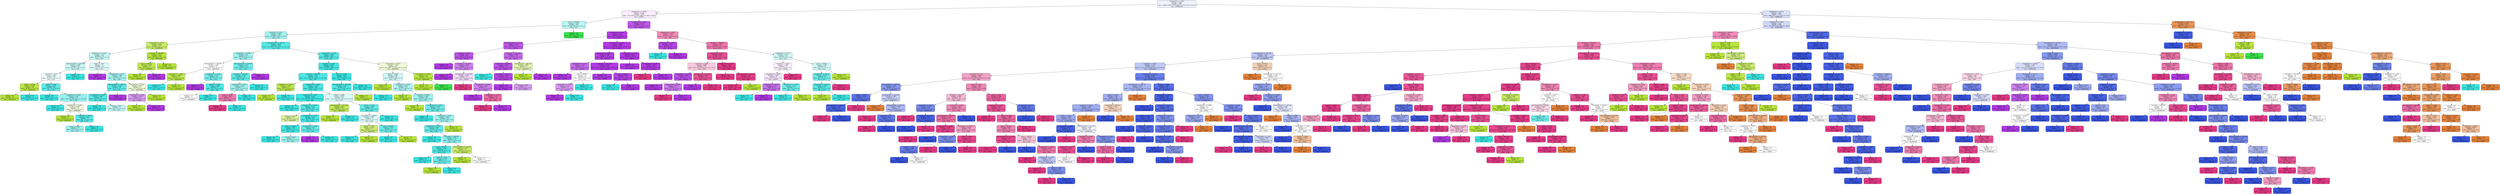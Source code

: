 digraph Tree {
node [shape=box, style="filled, rounded", color="black", fontname="helvetica"] ;
edge [fontname="helvetica"] ;
0 [label="shapefactor2 <= 0.001\nentropy = 2.649\nsamples = 4326\nvalue = [990.0, 664.0, 271.0, 802.0, 1770.0, 975.0, 1333.0]\nclass = DERMASON", fillcolor="#eff2fd"] ;
1 [label="shapefactor1 <= 0.006\nentropy = 2.028\nsamples = 1614\nvalue = [0.0, 402.0, 270.0, 790.0, 0.0, 955.0, 120.0]\nclass = HOROZ", fillcolor="#f8ecfd"] ;
0 -> 1 [labeldistance=2.5, labelangle=45, headlabel="True"] ;
2 [label="area <= 121387.5\nentropy = 1.548\nsamples = 943\nvalue = [0, 390, 270, 767, 0, 19, 3]\nclass = CALI", fillcolor="#b9f6f5"] ;
1 -> 2 ;
3 [label="roundness <= 0.815\nentropy = 1.058\nsamples = 763\nvalue = [0, 390, 1, 767, 0, 19, 3]\nclass = CALI", fillcolor="#a1f3f1"] ;
2 -> 3 ;
4 [label="compactness <= 0.759\nentropy = 0.891\nsamples = 237\nvalue = [0, 292, 0, 65, 0, 14, 0]\nclass = BARBUNYA", fillcolor="#caec6c"] ;
3 -> 4 ;
5 [label="shapefactor1 <= 0.006\nentropy = 1.357\nsamples = 76\nvalue = [0, 42, 0, 65, 0, 13, 0]\nclass = CALI", fillcolor="#c5f7f6"] ;
4 -> 5 ;
6 [label="majoraxislength <= 440.348\nentropy = 0.982\nsamples = 54\nvalue = [0, 35, 0, 48, 0, 0, 0]\nclass = CALI", fillcolor="#c9f8f7"] ;
5 -> 6 ;
7 [label="roundness <= 0.79\nentropy = 0.999\nsamples = 48\nvalue = [0, 35, 0, 38, 0, 0, 0]\nclass = CALI", fillcolor="#effdfd"] ;
6 -> 7 ;
8 [label="solidity <= 0.986\nentropy = 0.216\nsamples = 20\nvalue = [0, 28, 0, 1, 0, 0, 0]\nclass = BARBUNYA", fillcolor="#bae640"] ;
7 -> 8 ;
9 [label="entropy = 0.0\nsamples = 19\nvalue = [0, 28, 0, 0, 0, 0, 0]\nclass = BARBUNYA", fillcolor="#b7e539"] ;
8 -> 9 ;
10 [label="entropy = 0.0\nsamples = 1\nvalue = [0, 0, 0, 1, 0, 0, 0]\nclass = CALI", fillcolor="#39e5e2"] ;
8 -> 10 ;
11 [label="solidity <= 0.982\nentropy = 0.632\nsamples = 28\nvalue = [0, 7, 0, 37, 0, 0, 0]\nclass = CALI", fillcolor="#5eeae7"] ;
7 -> 11 ;
12 [label="entropy = 0.0\nsamples = 13\nvalue = [0, 0, 0, 22, 0, 0, 0]\nclass = CALI", fillcolor="#39e5e2"] ;
11 -> 12 ;
13 [label="shapefactor4 <= 0.994\nentropy = 0.902\nsamples = 15\nvalue = [0.0, 7.0, 0.0, 15.0, 0.0, 0.0, 0.0]\nclass = CALI", fillcolor="#95f1f0"] ;
11 -> 13 ;
14 [label="entropy = 0.0\nsamples = 6\nvalue = [0, 0, 0, 9, 0, 0, 0]\nclass = CALI", fillcolor="#39e5e2"] ;
13 -> 14 ;
15 [label="shapefactor1 <= 0.006\nentropy = 0.996\nsamples = 9\nvalue = [0, 7, 0, 6, 0, 0, 0]\nclass = BARBUNYA", fillcolor="#f5fbe3"] ;
13 -> 15 ;
16 [label="entropy = 0.0\nsamples = 4\nvalue = [0, 6, 0, 0, 0, 0, 0]\nclass = BARBUNYA", fillcolor="#b7e539"] ;
15 -> 16 ;
17 [label="eccentricity <= 0.849\nentropy = 0.592\nsamples = 5\nvalue = [0, 1, 0, 6, 0, 0, 0]\nclass = CALI", fillcolor="#5ae9e7"] ;
15 -> 17 ;
18 [label="entropy = 0.918\nsamples = 2\nvalue = [0, 1, 0, 2, 0, 0, 0]\nclass = CALI", fillcolor="#9cf2f0"] ;
17 -> 18 ;
19 [label="entropy = 0.0\nsamples = 3\nvalue = [0, 0, 0, 4, 0, 0, 0]\nclass = CALI", fillcolor="#39e5e2"] ;
17 -> 19 ;
20 [label="entropy = 0.0\nsamples = 6\nvalue = [0, 0, 0, 10, 0, 0, 0]\nclass = CALI", fillcolor="#39e5e2"] ;
6 -> 20 ;
21 [label="extent <= 0.675\nentropy = 1.5\nsamples = 22\nvalue = [0, 7, 0, 17, 0, 13, 0]\nclass = CALI", fillcolor="#defbfa"] ;
5 -> 21 ;
22 [label="entropy = 0.0\nsamples = 6\nvalue = [0, 0, 0, 0, 0, 8, 0]\nclass = HOROZ", fillcolor="#b139e5"] ;
21 -> 22 ;
23 [label="shapefactor3 <= 0.537\nentropy = 1.384\nsamples = 16\nvalue = [0, 7, 0, 17, 0, 5, 0]\nclass = CALI", fillcolor="#a5f3f2"] ;
21 -> 23 ;
24 [label="majoraxislength <= 440.357\nentropy = 0.748\nsamples = 10\nvalue = [0, 2, 0, 17, 0, 1, 0]\nclass = CALI", fillcolor="#5ae9e7"] ;
23 -> 24 ;
25 [label="shapefactor4 <= 0.994\nentropy = 0.485\nsamples = 9\nvalue = [0, 2, 0, 17, 0, 0, 0]\nclass = CALI", fillcolor="#50e8e5"] ;
24 -> 25 ;
26 [label="entropy = 0.0\nsamples = 7\nvalue = [0, 0, 0, 14, 0, 0, 0]\nclass = CALI", fillcolor="#39e5e2"] ;
25 -> 26 ;
27 [label="entropy = 0.971\nsamples = 2\nvalue = [0, 2, 0, 3, 0, 0, 0]\nclass = CALI", fillcolor="#bdf6f5"] ;
25 -> 27 ;
28 [label="entropy = 0.0\nsamples = 1\nvalue = [0, 0, 0, 0, 0, 1, 0]\nclass = HOROZ", fillcolor="#b139e5"] ;
24 -> 28 ;
29 [label="compactness <= 0.742\nentropy = 0.991\nsamples = 6\nvalue = [0, 5, 0, 0, 0, 4, 0]\nclass = BARBUNYA", fillcolor="#f1fad7"] ;
23 -> 29 ;
30 [label="shapefactor1 <= 0.006\nentropy = 0.918\nsamples = 3\nvalue = [0, 2, 0, 0, 0, 4, 0]\nclass = HOROZ", fillcolor="#d89cf2"] ;
29 -> 30 ;
31 [label="entropy = 0.0\nsamples = 1\nvalue = [0, 2, 0, 0, 0, 0, 0]\nclass = BARBUNYA", fillcolor="#b7e539"] ;
30 -> 31 ;
32 [label="entropy = 0.0\nsamples = 2\nvalue = [0, 0, 0, 0, 0, 4, 0]\nclass = HOROZ", fillcolor="#b139e5"] ;
30 -> 32 ;
33 [label="entropy = 0.0\nsamples = 3\nvalue = [0, 3, 0, 0, 0, 0, 0]\nclass = BARBUNYA", fillcolor="#b7e539"] ;
29 -> 33 ;
34 [label="perimeter <= 969.486\nentropy = 0.037\nsamples = 161\nvalue = [0, 250, 0, 0, 0, 1, 0]\nclass = BARBUNYA", fillcolor="#b7e53a"] ;
4 -> 34 ;
35 [label="area <= 59887.5\nentropy = 0.503\nsamples = 7\nvalue = [0, 8, 0, 0, 0, 1, 0]\nclass = BARBUNYA", fillcolor="#c0e852"] ;
34 -> 35 ;
36 [label="entropy = 0.0\nsamples = 6\nvalue = [0, 8, 0, 0, 0, 0, 0]\nclass = BARBUNYA", fillcolor="#b7e539"] ;
35 -> 36 ;
37 [label="entropy = 0.0\nsamples = 1\nvalue = [0, 0, 0, 0, 0, 1, 0]\nclass = HOROZ", fillcolor="#b139e5"] ;
35 -> 37 ;
38 [label="entropy = 0.0\nsamples = 154\nvalue = [0, 242, 0, 0, 0, 0, 0]\nclass = BARBUNYA", fillcolor="#b7e539"] ;
34 -> 38 ;
39 [label="minoraxislength <= 218.12\nentropy = 0.634\nsamples = 526\nvalue = [0.0, 98.0, 1.0, 702.0, 0.0, 5.0, 3.0]\nclass = CALI", fillcolor="#57e9e6"] ;
3 -> 39 ;
40 [label="shapefactor1 <= 0.006\nentropy = 1.515\nsamples = 31\nvalue = [0, 10, 0, 26, 0, 4, 3]\nclass = CALI", fillcolor="#9ff2f1"] ;
39 -> 40 ;
41 [label="equivdiameter <= 281.991\nentropy = 1.349\nsamples = 17\nvalue = [0, 10, 0, 10, 0, 2, 0]\nclass = BARBUNYA", fillcolor="#ffffff"] ;
40 -> 41 ;
42 [label="shapefactor4 <= 0.988\nentropy = 0.469\nsamples = 9\nvalue = [0, 9, 0, 1, 0, 0, 0]\nclass = BARBUNYA", fillcolor="#bfe84f"] ;
41 -> 42 ;
43 [label="entropy = 0.0\nsamples = 1\nvalue = [0, 0, 0, 1, 0, 0, 0]\nclass = CALI", fillcolor="#39e5e2"] ;
42 -> 43 ;
44 [label="entropy = 0.0\nsamples = 8\nvalue = [0, 9, 0, 0, 0, 0, 0]\nclass = BARBUNYA", fillcolor="#b7e539"] ;
42 -> 44 ;
45 [label="shapefactor3 <= 0.525\nentropy = 1.041\nsamples = 8\nvalue = [0, 1, 0, 9, 0, 2, 0]\nclass = CALI", fillcolor="#74edeb"] ;
41 -> 45 ;
46 [label="entropy = 0.0\nsamples = 1\nvalue = [0, 0, 0, 0, 0, 2, 0]\nclass = HOROZ", fillcolor="#b139e5"] ;
45 -> 46 ;
47 [label="solidity <= 0.983\nentropy = 0.469\nsamples = 7\nvalue = [0, 1, 0, 9, 0, 0, 0]\nclass = CALI", fillcolor="#4fe8e5"] ;
45 -> 47 ;
48 [label="entropy = 1.0\nsamples = 2\nvalue = [0, 1, 0, 1, 0, 0, 0]\nclass = BARBUNYA", fillcolor="#ffffff"] ;
47 -> 48 ;
49 [label="entropy = 0.0\nsamples = 5\nvalue = [0, 0, 0, 8, 0, 0, 0]\nclass = CALI", fillcolor="#39e5e2"] ;
47 -> 49 ;
50 [label="minoraxislength <= 216.592\nentropy = 1.023\nsamples = 14\nvalue = [0, 0, 0, 16, 0, 2, 3]\nclass = CALI", fillcolor="#70ecea"] ;
40 -> 50 ;
51 [label="perimeter <= 921.909\nentropy = 0.629\nsamples = 13\nvalue = [0, 0, 0, 16, 0, 0, 3]\nclass = CALI", fillcolor="#5eeae7"] ;
50 -> 51 ;
52 [label="shapefactor2 <= 0.001\nentropy = 0.918\nsamples = 7\nvalue = [0, 0, 0, 6, 0, 0, 3]\nclass = CALI", fillcolor="#9cf2f0"] ;
51 -> 52 ;
53 [label="extent <= 0.785\nentropy = 0.811\nsamples = 4\nvalue = [0, 0, 0, 1, 0, 0, 3]\nclass = SIRA", fillcolor="#ee7bae"] ;
52 -> 53 ;
54 [label="entropy = 0.0\nsamples = 3\nvalue = [0, 0, 0, 0, 0, 0, 3]\nclass = SIRA", fillcolor="#e53986"] ;
53 -> 54 ;
55 [label="entropy = 0.0\nsamples = 1\nvalue = [0, 0, 0, 1, 0, 0, 0]\nclass = CALI", fillcolor="#39e5e2"] ;
53 -> 55 ;
56 [label="entropy = 0.0\nsamples = 3\nvalue = [0, 0, 0, 5, 0, 0, 0]\nclass = CALI", fillcolor="#39e5e2"] ;
52 -> 56 ;
57 [label="entropy = 0.0\nsamples = 6\nvalue = [0, 0, 0, 10, 0, 0, 0]\nclass = CALI", fillcolor="#39e5e2"] ;
51 -> 57 ;
58 [label="entropy = 0.0\nsamples = 1\nvalue = [0, 0, 0, 0, 0, 2, 0]\nclass = HOROZ", fillcolor="#b139e5"] ;
50 -> 58 ;
59 [label="compactness <= 0.786\nentropy = 0.543\nsamples = 495\nvalue = [0, 88, 1, 676, 0, 1, 0]\nclass = CALI", fillcolor="#53e8e6"] ;
39 -> 59 ;
60 [label="roundness <= 0.85\nentropy = 0.283\nsamples = 425\nvalue = [0, 30, 0, 630, 0, 1, 0]\nclass = CALI", fillcolor="#43e6e3"] ;
59 -> 60 ;
61 [label="perimeter <= 989.745\nentropy = 0.437\nsamples = 230\nvalue = [0.0, 29.0, 0.0, 323.0, 0.0, 1.0, 0.0]\nclass = CALI", fillcolor="#4be7e5"] ;
60 -> 61 ;
62 [label="shapefactor1 <= 0.006\nentropy = 0.469\nsamples = 5\nvalue = [0, 9, 0, 1, 0, 0, 0]\nclass = BARBUNYA", fillcolor="#bfe84f"] ;
61 -> 62 ;
63 [label="entropy = 0.0\nsamples = 4\nvalue = [0, 9, 0, 0, 0, 0, 0]\nclass = BARBUNYA", fillcolor="#b7e539"] ;
62 -> 63 ;
64 [label="entropy = 0.0\nsamples = 1\nvalue = [0, 0, 0, 1, 0, 0, 0]\nclass = CALI", fillcolor="#39e5e2"] ;
62 -> 64 ;
65 [label="shapefactor4 <= 0.995\nentropy = 0.349\nsamples = 225\nvalue = [0, 20, 0, 322, 0, 1, 0]\nclass = CALI", fillcolor="#46e7e4"] ;
61 -> 65 ;
66 [label="shapefactor2 <= 0.001\nentropy = 0.111\nsamples = 199\nvalue = [0.0, 3.0, 0.0, 301.0, 0.0, 1.0, 0.0]\nclass = CALI", fillcolor="#3ce5e2"] ;
65 -> 66 ;
67 [label="entropy = 0.0\nsamples = 171\nvalue = [0, 0, 0, 264, 0, 0, 0]\nclass = CALI", fillcolor="#39e5e2"] ;
66 -> 67 ;
68 [label="shapefactor2 <= 0.001\nentropy = 0.54\nsamples = 28\nvalue = [0, 3, 0, 37, 0, 1, 0]\nclass = CALI", fillcolor="#4ee8e5"] ;
66 -> 68 ;
69 [label="entropy = 0.918\nsamples = 2\nvalue = [0, 2, 0, 1, 0, 0, 0]\nclass = BARBUNYA", fillcolor="#dbf29c"] ;
68 -> 69 ;
70 [label="compactness <= 0.778\nentropy = 0.35\nsamples = 26\nvalue = [0, 1, 0, 36, 0, 1, 0]\nclass = CALI", fillcolor="#44e6e4"] ;
68 -> 70 ;
71 [label="extent <= 0.808\nentropy = 0.201\nsamples = 21\nvalue = [0, 1, 0, 31, 0, 0, 0]\nclass = CALI", fillcolor="#3fe6e3"] ;
70 -> 71 ;
72 [label="entropy = 0.0\nsamples = 19\nvalue = [0, 0, 0, 29, 0, 0, 0]\nclass = CALI", fillcolor="#39e5e2"] ;
71 -> 72 ;
73 [label="entropy = 0.918\nsamples = 2\nvalue = [0, 1, 0, 2, 0, 0, 0]\nclass = CALI", fillcolor="#9cf2f0"] ;
71 -> 73 ;
74 [label="shapefactor1 <= 0.005\nentropy = 0.65\nsamples = 5\nvalue = [0, 0, 0, 5, 0, 1, 0]\nclass = CALI", fillcolor="#61eae8"] ;
70 -> 74 ;
75 [label="entropy = 0.0\nsamples = 1\nvalue = [0, 0, 0, 0, 0, 1, 0]\nclass = HOROZ", fillcolor="#b139e5"] ;
74 -> 75 ;
76 [label="entropy = 0.0\nsamples = 4\nvalue = [0, 0, 0, 5, 0, 0, 0]\nclass = CALI", fillcolor="#39e5e2"] ;
74 -> 76 ;
77 [label="solidity <= 0.988\nentropy = 0.992\nsamples = 26\nvalue = [0.0, 17.0, 0.0, 21.0, 0.0, 0.0, 0.0]\nclass = CALI", fillcolor="#d9faf9"] ;
65 -> 77 ;
78 [label="majoraxislength <= 413.047\nentropy = 0.567\nsamples = 10\nvalue = [0, 13, 0, 2, 0, 0, 0]\nclass = BARBUNYA", fillcolor="#c2e957"] ;
77 -> 78 ;
79 [label="entropy = 0.0\nsamples = 8\nvalue = [0, 13, 0, 0, 0, 0, 0]\nclass = BARBUNYA", fillcolor="#b7e539"] ;
78 -> 79 ;
80 [label="entropy = 0.0\nsamples = 2\nvalue = [0, 0, 0, 2, 0, 0, 0]\nclass = CALI", fillcolor="#39e5e2"] ;
78 -> 80 ;
81 [label="extent <= 0.759\nentropy = 0.667\nsamples = 16\nvalue = [0, 4, 0, 19, 0, 0, 0]\nclass = CALI", fillcolor="#63eae8"] ;
77 -> 81 ;
82 [label="convexarea <= 73494.5\nentropy = 0.991\nsamples = 8\nvalue = [0, 4, 0, 5, 0, 0, 0]\nclass = CALI", fillcolor="#d7faf9"] ;
81 -> 82 ;
83 [label="solidity <= 0.989\nentropy = 0.811\nsamples = 4\nvalue = [0, 3, 0, 1, 0, 0, 0]\nclass = BARBUNYA", fillcolor="#cfee7b"] ;
82 -> 83 ;
84 [label="entropy = 0.0\nsamples = 1\nvalue = [0, 0, 0, 1, 0, 0, 0]\nclass = CALI", fillcolor="#39e5e2"] ;
83 -> 84 ;
85 [label="entropy = 0.0\nsamples = 3\nvalue = [0, 3, 0, 0, 0, 0, 0]\nclass = BARBUNYA", fillcolor="#b7e539"] ;
83 -> 85 ;
86 [label="area <= 83610.0\nentropy = 0.722\nsamples = 4\nvalue = [0, 1, 0, 4, 0, 0, 0]\nclass = CALI", fillcolor="#6aece9"] ;
82 -> 86 ;
87 [label="entropy = 0.0\nsamples = 3\nvalue = [0, 0, 0, 4, 0, 0, 0]\nclass = CALI", fillcolor="#39e5e2"] ;
86 -> 87 ;
88 [label="entropy = 0.0\nsamples = 1\nvalue = [0, 1, 0, 0, 0, 0, 0]\nclass = BARBUNYA", fillcolor="#b7e539"] ;
86 -> 88 ;
89 [label="entropy = 0.0\nsamples = 8\nvalue = [0, 0, 0, 14, 0, 0, 0]\nclass = CALI", fillcolor="#39e5e2"] ;
81 -> 89 ;
90 [label="extent <= 0.674\nentropy = 0.032\nsamples = 195\nvalue = [0, 1, 0, 307, 0, 0, 0]\nclass = CALI", fillcolor="#3ae5e2"] ;
60 -> 90 ;
91 [label="majoraxislength <= 403.265\nentropy = 0.439\nsamples = 6\nvalue = [0, 1, 0, 10, 0, 0, 0]\nclass = CALI", fillcolor="#4de8e5"] ;
90 -> 91 ;
92 [label="entropy = 0.0\nsamples = 1\nvalue = [0, 1, 0, 0, 0, 0, 0]\nclass = BARBUNYA", fillcolor="#b7e539"] ;
91 -> 92 ;
93 [label="entropy = 0.0\nsamples = 5\nvalue = [0, 0, 0, 10, 0, 0, 0]\nclass = CALI", fillcolor="#39e5e2"] ;
91 -> 93 ;
94 [label="entropy = 0.0\nsamples = 189\nvalue = [0, 0, 0, 297, 0, 0, 0]\nclass = CALI", fillcolor="#39e5e2"] ;
90 -> 94 ;
95 [label="compactness <= 0.811\nentropy = 1.059\nsamples = 70\nvalue = [0.0, 58.0, 1.0, 46.0, 0.0, 0.0, 0.0]\nclass = BARBUNYA", fillcolor="#f0fad7"] ;
59 -> 95 ;
96 [label="extent <= 0.698\nentropy = 0.987\nsamples = 56\nvalue = [0, 35, 0, 46, 0, 0, 0]\nclass = CALI", fillcolor="#d0f9f8"] ;
95 -> 96 ;
97 [label="entropy = 0.0\nsamples = 5\nvalue = [0, 8, 0, 0, 0, 0, 0]\nclass = BARBUNYA", fillcolor="#b7e539"] ;
96 -> 97 ;
98 [label="shapefactor2 <= 0.001\nentropy = 0.951\nsamples = 51\nvalue = [0, 27, 0, 46, 0, 0, 0]\nclass = CALI", fillcolor="#adf4f3"] ;
96 -> 98 ;
99 [label="entropy = 0.0\nsamples = 2\nvalue = [0, 4, 0, 0, 0, 0, 0]\nclass = BARBUNYA", fillcolor="#b7e539"] ;
98 -> 99 ;
100 [label="roundness <= 0.839\nentropy = 0.918\nsamples = 49\nvalue = [0, 23, 0, 46, 0, 0, 0]\nclass = CALI", fillcolor="#9cf2f0"] ;
98 -> 100 ;
101 [label="entropy = 0.0\nsamples = 8\nvalue = [0, 11, 0, 0, 0, 0, 0]\nclass = BARBUNYA", fillcolor="#b7e539"] ;
100 -> 101 ;
102 [label="shapefactor2 <= 0.001\nentropy = 0.736\nsamples = 41\nvalue = [0, 12, 0, 46, 0, 0, 0]\nclass = CALI", fillcolor="#6decea"] ;
100 -> 102 ;
103 [label="entropy = 0.0\nsamples = 15\nvalue = [0, 0, 0, 22, 0, 0, 0]\nclass = CALI", fillcolor="#39e5e2"] ;
102 -> 103 ;
104 [label="shapefactor4 <= 0.997\nentropy = 0.918\nsamples = 26\nvalue = [0, 12, 0, 24, 0, 0, 0]\nclass = CALI", fillcolor="#9cf2f0"] ;
102 -> 104 ;
105 [label="shapefactor2 <= 0.001\nentropy = 0.663\nsamples = 20\nvalue = [0, 5, 0, 24, 0, 0, 0]\nclass = CALI", fillcolor="#62eae8"] ;
104 -> 105 ;
106 [label="entropy = 0.0\nsamples = 6\nvalue = [0, 0, 0, 11, 0, 0, 0]\nclass = CALI", fillcolor="#39e5e2"] ;
105 -> 106 ;
107 [label="perimeter <= 999.391\nentropy = 0.852\nsamples = 14\nvalue = [0, 5, 0, 13, 0, 0, 0]\nclass = CALI", fillcolor="#85efed"] ;
105 -> 107 ;
108 [label="area <= 63732.5\nentropy = 0.391\nsamples = 9\nvalue = [0, 1, 0, 12, 0, 0, 0]\nclass = CALI", fillcolor="#49e7e4"] ;
107 -> 108 ;
109 [label="entropy = 0.0\nsamples = 5\nvalue = [0, 0, 0, 8, 0, 0, 0]\nclass = CALI", fillcolor="#39e5e2"] ;
108 -> 109 ;
110 [label="extent <= 0.723\nentropy = 0.722\nsamples = 4\nvalue = [0, 1, 0, 4, 0, 0, 0]\nclass = CALI", fillcolor="#6aece9"] ;
108 -> 110 ;
111 [label="entropy = 0.0\nsamples = 1\nvalue = [0, 1, 0, 0, 0, 0, 0]\nclass = BARBUNYA", fillcolor="#b7e539"] ;
110 -> 111 ;
112 [label="entropy = 0.0\nsamples = 3\nvalue = [0, 0, 0, 4, 0, 0, 0]\nclass = CALI", fillcolor="#39e5e2"] ;
110 -> 112 ;
113 [label="minoraxislength <= 250.052\nentropy = 0.722\nsamples = 5\nvalue = [0, 4, 0, 1, 0, 0, 0]\nclass = BARBUNYA", fillcolor="#c9ec6a"] ;
107 -> 113 ;
114 [label="entropy = 0.0\nsamples = 3\nvalue = [0, 3, 0, 0, 0, 0, 0]\nclass = BARBUNYA", fillcolor="#b7e539"] ;
113 -> 114 ;
115 [label="entropy = 1.0\nsamples = 2\nvalue = [0, 1, 0, 1, 0, 0, 0]\nclass = BARBUNYA", fillcolor="#ffffff"] ;
113 -> 115 ;
116 [label="entropy = 0.0\nsamples = 6\nvalue = [0, 7, 0, 0, 0, 0, 0]\nclass = BARBUNYA", fillcolor="#b7e539"] ;
104 -> 116 ;
117 [label="compactness <= 0.843\nentropy = 0.25\nsamples = 14\nvalue = [0, 23, 1, 0, 0, 0, 0]\nclass = BARBUNYA", fillcolor="#bae642"] ;
95 -> 117 ;
118 [label="entropy = 0.0\nsamples = 13\nvalue = [0, 23, 0, 0, 0, 0, 0]\nclass = BARBUNYA", fillcolor="#b7e539"] ;
117 -> 118 ;
119 [label="entropy = 0.0\nsamples = 1\nvalue = [0, 0, 1, 0, 0, 0, 0]\nclass = BOMBAY", fillcolor="#39e54d"] ;
117 -> 119 ;
120 [label="entropy = 0.0\nsamples = 180\nvalue = [0, 0, 269, 0, 0, 0, 0]\nclass = BOMBAY", fillcolor="#39e54d"] ;
2 -> 120 ;
121 [label="compactness <= 0.741\nentropy = 0.722\nsamples = 671\nvalue = [0, 12, 0, 23, 0, 936, 117]\nclass = HOROZ", fillcolor="#bd58e9"] ;
1 -> 121 ;
122 [label="eccentricity <= 0.851\nentropy = 0.213\nsamples = 570\nvalue = [0, 5, 0, 9, 0, 904, 10]\nclass = HOROZ", fillcolor="#b33ee6"] ;
121 -> 122 ;
123 [label="minoraxislength <= 193.323\nentropy = 0.839\nsamples = 72\nvalue = [0, 5, 0, 4, 0, 101, 9]\nclass = HOROZ", fillcolor="#be59e9"] ;
122 -> 123 ;
124 [label="roundness <= 0.823\nentropy = 0.52\nsamples = 49\nvalue = [0, 0, 0, 0, 0, 68, 9]\nclass = HOROZ", fillcolor="#bb53e8"] ;
123 -> 124 ;
125 [label="entropy = 0.0\nsamples = 31\nvalue = [0, 0, 0, 0, 0, 43, 0]\nclass = HOROZ", fillcolor="#b139e5"] ;
124 -> 125 ;
126 [label="perimeter <= 812.914\nentropy = 0.834\nsamples = 18\nvalue = [0, 0, 0, 0, 0, 25, 9]\nclass = HOROZ", fillcolor="#cd80ee"] ;
124 -> 126 ;
127 [label="entropy = 0.0\nsamples = 7\nvalue = [0, 0, 0, 0, 0, 14, 0]\nclass = HOROZ", fillcolor="#b139e5"] ;
126 -> 127 ;
128 [label="equivdiameter <= 238.644\nentropy = 0.993\nsamples = 11\nvalue = [0, 0, 0, 0, 0, 11, 9]\nclass = HOROZ", fillcolor="#f1dbfa"] ;
126 -> 128 ;
129 [label="entropy = 0.0\nsamples = 2\nvalue = [0, 0, 0, 0, 0, 0, 5]\nclass = SIRA", fillcolor="#e53986"] ;
128 -> 129 ;
130 [label="shapefactor4 <= 0.995\nentropy = 0.837\nsamples = 9\nvalue = [0, 0, 0, 0, 0, 11, 4]\nclass = HOROZ", fillcolor="#cd81ee"] ;
128 -> 130 ;
131 [label="entropy = 0.0\nsamples = 5\nvalue = [0, 0, 0, 0, 0, 10, 0]\nclass = HOROZ", fillcolor="#b139e5"] ;
130 -> 131 ;
132 [label="shapefactor1 <= 0.007\nentropy = 0.722\nsamples = 4\nvalue = [0, 0, 0, 0, 0, 1, 4]\nclass = SIRA", fillcolor="#ec6aa4"] ;
130 -> 132 ;
133 [label="entropy = 0.0\nsamples = 3\nvalue = [0, 0, 0, 0, 0, 0, 4]\nclass = SIRA", fillcolor="#e53986"] ;
132 -> 133 ;
134 [label="entropy = 0.0\nsamples = 1\nvalue = [0, 0, 0, 0, 0, 1, 0]\nclass = HOROZ", fillcolor="#b139e5"] ;
132 -> 134 ;
135 [label="perimeter <= 968.688\nentropy = 0.962\nsamples = 23\nvalue = [0, 5, 0, 4, 0, 33, 0]\nclass = HOROZ", fillcolor="#c469eb"] ;
123 -> 135 ;
136 [label="perimeter <= 896.483\nentropy = 0.523\nsamples = 19\nvalue = [0, 0, 0, 4, 0, 30, 0]\nclass = HOROZ", fillcolor="#bb53e8"] ;
135 -> 136 ;
137 [label="entropy = 0.0\nsamples = 1\nvalue = [0, 0, 0, 2, 0, 0, 0]\nclass = CALI", fillcolor="#39e5e2"] ;
136 -> 137 ;
138 [label="perimeter <= 963.027\nentropy = 0.337\nsamples = 18\nvalue = [0, 0, 0, 2, 0, 30, 0]\nclass = HOROZ", fillcolor="#b646e7"] ;
136 -> 138 ;
139 [label="entropy = 0.0\nsamples = 16\nvalue = [0, 0, 0, 0, 0, 26, 0]\nclass = HOROZ", fillcolor="#b139e5"] ;
138 -> 139 ;
140 [label="entropy = 0.918\nsamples = 2\nvalue = [0, 0, 0, 2, 0, 4, 0]\nclass = HOROZ", fillcolor="#d89cf2"] ;
138 -> 140 ;
141 [label="equivdiameter <= 280.322\nentropy = 0.954\nsamples = 4\nvalue = [0, 5, 0, 0, 0, 3, 0]\nclass = BARBUNYA", fillcolor="#e2f5b0"] ;
135 -> 141 ;
142 [label="entropy = 0.0\nsamples = 2\nvalue = [0, 5, 0, 0, 0, 0, 0]\nclass = BARBUNYA", fillcolor="#b7e539"] ;
141 -> 142 ;
143 [label="entropy = 0.0\nsamples = 2\nvalue = [0, 0, 0, 0, 0, 3, 0]\nclass = HOROZ", fillcolor="#b139e5"] ;
141 -> 143 ;
144 [label="shapefactor1 <= 0.007\nentropy = 0.068\nsamples = 498\nvalue = [0.0, 0.0, 0.0, 5.0, 0.0, 803.0, 1.0]\nclass = HOROZ", fillcolor="#b23ae5"] ;
122 -> 144 ;
145 [label="convexarea <= 60030.0\nentropy = 0.182\nsamples = 110\nvalue = [0, 0, 0, 5, 0, 176, 0]\nclass = HOROZ", fillcolor="#b33fe6"] ;
144 -> 145 ;
146 [label="shapefactor3 <= 0.51\nentropy = 0.722\nsamples = 14\nvalue = [0, 0, 0, 4, 0, 16, 0]\nclass = HOROZ", fillcolor="#c46aec"] ;
145 -> 146 ;
147 [label="entropy = 0.0\nsamples = 8\nvalue = [0, 0, 0, 0, 0, 12, 0]\nclass = HOROZ", fillcolor="#b139e5"] ;
146 -> 147 ;
148 [label="area <= 58206.5\nentropy = 1.0\nsamples = 6\nvalue = [0, 0, 0, 4, 0, 4, 0]\nclass = CALI", fillcolor="#ffffff"] ;
146 -> 148 ;
149 [label="aspectration <= 1.924\nentropy = 0.918\nsamples = 5\nvalue = [0, 0, 0, 2, 0, 4, 0]\nclass = HOROZ", fillcolor="#d89cf2"] ;
148 -> 149 ;
150 [label="entropy = 0.0\nsamples = 4\nvalue = [0, 0, 0, 0, 0, 4, 0]\nclass = HOROZ", fillcolor="#b139e5"] ;
149 -> 150 ;
151 [label="entropy = 0.0\nsamples = 1\nvalue = [0, 0, 0, 2, 0, 0, 0]\nclass = CALI", fillcolor="#39e5e2"] ;
149 -> 151 ;
152 [label="entropy = 0.0\nsamples = 1\nvalue = [0, 0, 0, 2, 0, 0, 0]\nclass = CALI", fillcolor="#39e5e2"] ;
148 -> 152 ;
153 [label="convexarea <= 67179.0\nentropy = 0.054\nsamples = 96\nvalue = [0.0, 0.0, 0.0, 1.0, 0.0, 160.0, 0.0]\nclass = HOROZ", fillcolor="#b13ae5"] ;
145 -> 153 ;
154 [label="entropy = 0.0\nsamples = 82\nvalue = [0, 0, 0, 0, 0, 139, 0]\nclass = HOROZ", fillcolor="#b139e5"] ;
153 -> 154 ;
155 [label="area <= 66095.5\nentropy = 0.267\nsamples = 14\nvalue = [0, 0, 0, 1, 0, 21, 0]\nclass = HOROZ", fillcolor="#b542e6"] ;
153 -> 155 ;
156 [label="entropy = 0.0\nsamples = 1\nvalue = [0, 0, 0, 1, 0, 0, 0]\nclass = CALI", fillcolor="#39e5e2"] ;
155 -> 156 ;
157 [label="entropy = 0.0\nsamples = 13\nvalue = [0, 0, 0, 0, 0, 21, 0]\nclass = HOROZ", fillcolor="#b139e5"] ;
155 -> 157 ;
158 [label="compactness <= 0.709\nentropy = 0.017\nsamples = 388\nvalue = [0, 0, 0, 0, 0, 627, 1]\nclass = HOROZ", fillcolor="#b139e5"] ;
144 -> 158 ;
159 [label="entropy = 0.0\nsamples = 328\nvalue = [0, 0, 0, 0, 0, 526, 0]\nclass = HOROZ", fillcolor="#b139e5"] ;
158 -> 159 ;
160 [label="compactness <= 0.709\nentropy = 0.079\nsamples = 60\nvalue = [0, 0, 0, 0, 0, 101, 1]\nclass = HOROZ", fillcolor="#b23be5"] ;
158 -> 160 ;
161 [label="entropy = 0.0\nsamples = 1\nvalue = [0, 0, 0, 0, 0, 0, 1]\nclass = SIRA", fillcolor="#e53986"] ;
160 -> 161 ;
162 [label="entropy = 0.0\nsamples = 59\nvalue = [0, 0, 0, 0, 0, 101, 0]\nclass = HOROZ", fillcolor="#b139e5"] ;
160 -> 162 ;
163 [label="shapefactor4 <= 0.987\nentropy = 1.358\nsamples = 101\nvalue = [0, 7, 0, 14, 0, 32, 107]\nclass = SIRA", fillcolor="#f08bb8"] ;
121 -> 163 ;
164 [label="shapefactor2 <= 0.001\nentropy = 0.353\nsamples = 10\nvalue = [0, 0, 0, 1, 0, 14, 0]\nclass = HOROZ", fillcolor="#b747e7"] ;
163 -> 164 ;
165 [label="entropy = 0.0\nsamples = 1\nvalue = [0, 0, 0, 1, 0, 0, 0]\nclass = CALI", fillcolor="#39e5e2"] ;
164 -> 165 ;
166 [label="entropy = 0.0\nsamples = 9\nvalue = [0, 0, 0, 0, 0, 14, 0]\nclass = HOROZ", fillcolor="#b139e5"] ;
164 -> 166 ;
167 [label="perimeter <= 896.834\nentropy = 1.22\nsamples = 91\nvalue = [0, 7, 0, 13, 0, 18, 107]\nclass = SIRA", fillcolor="#ed74aa"] ;
163 -> 167 ;
168 [label="compactness <= 0.75\nentropy = 0.532\nsamples = 72\nvalue = [0, 1, 0, 0, 0, 11, 101]\nclass = SIRA", fillcolor="#e85094"] ;
167 -> 168 ;
169 [label="roundness <= 0.836\nentropy = 0.983\nsamples = 18\nvalue = [0.0, 0.0, 0.0, 0.0, 0.0, 11.0, 15.0]\nclass = SIRA", fillcolor="#f8cadf"] ;
168 -> 169 ;
170 [label="aspectration <= 1.793\nentropy = 0.469\nsamples = 7\nvalue = [0, 0, 0, 0, 0, 9, 1]\nclass = HOROZ", fillcolor="#ba4fe8"] ;
169 -> 170 ;
171 [label="entropy = 0.0\nsamples = 4\nvalue = [0, 0, 0, 0, 0, 6, 0]\nclass = HOROZ", fillcolor="#b139e5"] ;
170 -> 171 ;
172 [label="shapefactor4 <= 0.994\nentropy = 0.811\nsamples = 3\nvalue = [0, 0, 0, 0, 0, 3, 1]\nclass = HOROZ", fillcolor="#cb7bee"] ;
170 -> 172 ;
173 [label="entropy = 0.0\nsamples = 1\nvalue = [0, 0, 0, 0, 0, 0, 1]\nclass = SIRA", fillcolor="#e53986"] ;
172 -> 173 ;
174 [label="entropy = 0.0\nsamples = 2\nvalue = [0, 0, 0, 0, 0, 3, 0]\nclass = HOROZ", fillcolor="#b139e5"] ;
172 -> 174 ;
175 [label="equivdiameter <= 234.812\nentropy = 0.544\nsamples = 11\nvalue = [0, 0, 0, 0, 0, 2, 14]\nclass = SIRA", fillcolor="#e95597"] ;
169 -> 175 ;
176 [label="entropy = 0.0\nsamples = 1\nvalue = [0, 0, 0, 0, 0, 2, 0]\nclass = HOROZ", fillcolor="#b139e5"] ;
175 -> 176 ;
177 [label="entropy = 0.0\nsamples = 10\nvalue = [0, 0, 0, 0, 0, 0, 14]\nclass = SIRA", fillcolor="#e53986"] ;
175 -> 177 ;
178 [label="shapefactor1 <= 0.007\nentropy = 0.091\nsamples = 54\nvalue = [0, 1, 0, 0, 0, 0, 86]\nclass = SIRA", fillcolor="#e53b87"] ;
168 -> 178 ;
179 [label="entropy = 0.0\nsamples = 38\nvalue = [0, 0, 0, 0, 0, 0, 57]\nclass = SIRA", fillcolor="#e53986"] ;
178 -> 179 ;
180 [label="minoraxislength <= 191.957\nentropy = 0.211\nsamples = 16\nvalue = [0, 1, 0, 0, 0, 0, 29]\nclass = SIRA", fillcolor="#e6408a"] ;
178 -> 180 ;
181 [label="entropy = 0.0\nsamples = 15\nvalue = [0, 0, 0, 0, 0, 0, 29]\nclass = SIRA", fillcolor="#e53986"] ;
180 -> 181 ;
182 [label="entropy = 0.0\nsamples = 1\nvalue = [0, 1, 0, 0, 0, 0, 0]\nclass = BARBUNYA", fillcolor="#b7e539"] ;
180 -> 182 ;
183 [label="shapefactor3 <= 0.575\nentropy = 1.913\nsamples = 19\nvalue = [0, 6, 0, 13, 0, 7, 6]\nclass = CALI", fillcolor="#cff9f8"] ;
167 -> 183 ;
184 [label="roundness <= 0.852\nentropy = 1.786\nsamples = 11\nvalue = [0, 1, 0, 6, 0, 7, 5]\nclass = HOROZ", fillcolor="#f9f0fd"] ;
183 -> 184 ;
185 [label="shapefactor4 <= 0.996\nentropy = 1.296\nsamples = 9\nvalue = [0, 1, 0, 6, 0, 7, 0]\nclass = HOROZ", fillcolor="#f5e6fc"] ;
184 -> 185 ;
186 [label="shapefactor3 <= 0.556\nentropy = 0.764\nsamples = 6\nvalue = [0, 0, 0, 2, 0, 7, 0]\nclass = HOROZ", fillcolor="#c772ec"] ;
185 -> 186 ;
187 [label="entropy = 0.0\nsamples = 2\nvalue = [0, 0, 0, 2, 0, 0, 0]\nclass = CALI", fillcolor="#39e5e2"] ;
186 -> 187 ;
188 [label="entropy = 0.0\nsamples = 4\nvalue = [0, 0, 0, 0, 0, 7, 0]\nclass = HOROZ", fillcolor="#b139e5"] ;
186 -> 188 ;
189 [label="shapefactor1 <= 0.006\nentropy = 0.722\nsamples = 3\nvalue = [0, 1, 0, 4, 0, 0, 0]\nclass = CALI", fillcolor="#6aece9"] ;
185 -> 189 ;
190 [label="entropy = 0.0\nsamples = 2\nvalue = [0, 0, 0, 4, 0, 0, 0]\nclass = CALI", fillcolor="#39e5e2"] ;
189 -> 190 ;
191 [label="entropy = 0.0\nsamples = 1\nvalue = [0, 1, 0, 0, 0, 0, 0]\nclass = BARBUNYA", fillcolor="#b7e539"] ;
189 -> 191 ;
192 [label="entropy = 0.0\nsamples = 2\nvalue = [0, 0, 0, 0, 0, 0, 5]\nclass = SIRA", fillcolor="#e53986"] ;
184 -> 192 ;
193 [label="area <= 57060.0\nentropy = 1.296\nsamples = 8\nvalue = [0, 5, 0, 7, 0, 0, 1]\nclass = CALI", fillcolor="#cef8f8"] ;
183 -> 193 ;
194 [label="shapefactor1 <= 0.006\nentropy = 0.986\nsamples = 6\nvalue = [0, 1, 0, 7, 0, 0, 1]\nclass = CALI", fillcolor="#6aece9"] ;
193 -> 194 ;
195 [label="convexarea <= 55756.5\nentropy = 0.544\nsamples = 5\nvalue = [0, 1, 0, 7, 0, 0, 0]\nclass = CALI", fillcolor="#55e9e6"] ;
194 -> 195 ;
196 [label="entropy = 0.0\nsamples = 1\nvalue = [0, 1, 0, 0, 0, 0, 0]\nclass = BARBUNYA", fillcolor="#b7e539"] ;
195 -> 196 ;
197 [label="entropy = 0.0\nsamples = 4\nvalue = [0, 0, 0, 7, 0, 0, 0]\nclass = CALI", fillcolor="#39e5e2"] ;
195 -> 197 ;
198 [label="entropy = 0.0\nsamples = 1\nvalue = [0, 0, 0, 0, 0, 0, 1]\nclass = SIRA", fillcolor="#e53986"] ;
194 -> 198 ;
199 [label="entropy = 0.0\nsamples = 2\nvalue = [0, 4, 0, 0, 0, 0, 0]\nclass = BARBUNYA", fillcolor="#b7e539"] ;
193 -> 199 ;
200 [label="shapefactor3 <= 0.741\nentropy = 1.841\nsamples = 2712\nvalue = [990, 262, 1, 12, 1770, 20, 1213]\nclass = DERMASON", fillcolor="#dbe0fa"] ;
0 -> 200 [labeldistance=2.5, labelangle=-45, headlabel="False"] ;
201 [label="shapefactor1 <= 0.007\nentropy = 1.511\nsamples = 2055\nvalue = [92, 228, 0, 10, 1669, 20, 1198]\nclass = DERMASON", fillcolor="#d1d8f9"] ;
200 -> 201 ;
202 [label="convexarea <= 56345.5\nentropy = 1.5\nsamples = 1040\nvalue = [87, 227, 0, 10, 245, 2, 1048]\nclass = SIRA", fillcolor="#f08bb8"] ;
201 -> 202 ;
203 [label="perimeter <= 761.668\nentropy = 1.19\nsamples = 908\nvalue = [85, 36, 0, 7, 245, 2, 1048]\nclass = SIRA", fillcolor="#ed78ad"] ;
202 -> 203 ;
204 [label="minoraxislength <= 192.287\nentropy = 1.317\nsamples = 259\nvalue = [38, 0, 0, 0, 229, 0, 142]\nclass = DERMASON", fillcolor="#bec8f7"] ;
203 -> 204 ;
205 [label="roundness <= 0.914\nentropy = 1.174\nsamples = 230\nvalue = [15.0, 0.0, 0.0, 0.0, 215.0, 0.0, 141.0]\nclass = DERMASON", fillcolor="#bfc9f7"] ;
204 -> 205 ;
206 [label="eccentricity <= 0.716\nentropy = 1.008\nsamples = 109\nvalue = [2.0, 0.0, 0.0, 0.0, 59.0, 0.0, 113.0]\nclass = SIRA", fillcolor="#f3a2c6"] ;
205 -> 206 ;
207 [label="minoraxislength <= 186.515\nentropy = 1.149\nsamples = 14\nvalue = [2, 0, 0, 0, 16, 0, 5]\nclass = DERMASON", fillcolor="#8698ef"] ;
206 -> 207 ;
208 [label="solidity <= 0.989\nentropy = 0.619\nsamples = 7\nvalue = [0, 0, 0, 0, 11, 0, 2]\nclass = DERMASON", fillcolor="#5d75ea"] ;
207 -> 208 ;
209 [label="minoraxislength <= 183.637\nentropy = 0.414\nsamples = 6\nvalue = [0, 0, 0, 0, 11, 0, 1]\nclass = DERMASON", fillcolor="#4b65e7"] ;
208 -> 209 ;
210 [label="entropy = 0.0\nsamples = 1\nvalue = [0, 0, 0, 0, 0, 0, 1]\nclass = SIRA", fillcolor="#e53986"] ;
209 -> 210 ;
211 [label="entropy = 0.0\nsamples = 5\nvalue = [0, 0, 0, 0, 11, 0, 0]\nclass = DERMASON", fillcolor="#3956e5"] ;
209 -> 211 ;
212 [label="entropy = 0.0\nsamples = 1\nvalue = [0, 0, 0, 0, 0, 0, 1]\nclass = SIRA", fillcolor="#e53986"] ;
208 -> 212 ;
213 [label="equivdiameter <= 219.969\nentropy = 1.485\nsamples = 7\nvalue = [2, 0, 0, 0, 5, 0, 3]\nclass = DERMASON", fillcolor="#c6cff8"] ;
207 -> 213 ;
214 [label="entropy = 0.0\nsamples = 1\nvalue = [2, 0, 0, 0, 0, 0, 0]\nclass = SEKER", fillcolor="#e58139"] ;
213 -> 214 ;
215 [label="majoraxislength <= 259.027\nentropy = 0.954\nsamples = 6\nvalue = [0, 0, 0, 0, 5, 0, 3]\nclass = DERMASON", fillcolor="#b0bbf5"] ;
213 -> 215 ;
216 [label="entropy = 0.0\nsamples = 1\nvalue = [0, 0, 0, 0, 0, 0, 2]\nclass = SIRA", fillcolor="#e53986"] ;
215 -> 216 ;
217 [label="shapefactor3 <= 0.7\nentropy = 0.65\nsamples = 5\nvalue = [0, 0, 0, 0, 5, 0, 1]\nclass = DERMASON", fillcolor="#6178ea"] ;
215 -> 217 ;
218 [label="entropy = 0.0\nsamples = 1\nvalue = [0, 0, 0, 0, 0, 0, 1]\nclass = SIRA", fillcolor="#e53986"] ;
217 -> 218 ;
219 [label="entropy = 0.0\nsamples = 4\nvalue = [0, 0, 0, 0, 5, 0, 0]\nclass = DERMASON", fillcolor="#3956e5"] ;
217 -> 219 ;
220 [label="extent <= 0.767\nentropy = 0.862\nsamples = 95\nvalue = [0, 0, 0, 0, 43, 0, 108]\nclass = SIRA", fillcolor="#ef88b6"] ;
206 -> 220 ;
221 [label="perimeter <= 745.14\nentropy = 0.968\nsamples = 47\nvalue = [0, 0, 0, 0, 30, 0, 46]\nclass = SIRA", fillcolor="#f6bad5"] ;
220 -> 221 ;
222 [label="aspectration <= 1.442\nentropy = 0.787\nsamples = 12\nvalue = [0, 0, 0, 0, 13, 0, 4]\nclass = DERMASON", fillcolor="#768aed"] ;
221 -> 222 ;
223 [label="entropy = 0.0\nsamples = 1\nvalue = [0, 0, 0, 0, 0, 0, 3]\nclass = SIRA", fillcolor="#e53986"] ;
222 -> 223 ;
224 [label="shapefactor4 <= 0.999\nentropy = 0.371\nsamples = 11\nvalue = [0, 0, 0, 0, 13, 0, 1]\nclass = DERMASON", fillcolor="#4863e7"] ;
222 -> 224 ;
225 [label="entropy = 0.0\nsamples = 10\nvalue = [0, 0, 0, 0, 13, 0, 0]\nclass = DERMASON", fillcolor="#3956e5"] ;
224 -> 225 ;
226 [label="entropy = 0.0\nsamples = 1\nvalue = [0, 0, 0, 0, 0, 0, 1]\nclass = SIRA", fillcolor="#e53986"] ;
224 -> 226 ;
227 [label="eccentricity <= 0.766\nentropy = 0.866\nsamples = 35\nvalue = [0, 0, 0, 0, 17, 0, 42]\nclass = SIRA", fillcolor="#f089b7"] ;
221 -> 227 ;
228 [label="equivdiameter <= 226.926\nentropy = 0.737\nsamples = 31\nvalue = [0, 0, 0, 0, 11, 0, 42]\nclass = SIRA", fillcolor="#ec6da6"] ;
227 -> 228 ;
229 [label="shapefactor4 <= 0.998\nentropy = 0.258\nsamples = 13\nvalue = [0, 0, 0, 0, 1, 0, 22]\nclass = SIRA", fillcolor="#e6428c"] ;
228 -> 229 ;
230 [label="entropy = 0.0\nsamples = 12\nvalue = [0, 0, 0, 0, 0, 0, 22]\nclass = SIRA", fillcolor="#e53986"] ;
229 -> 230 ;
231 [label="entropy = 0.0\nsamples = 1\nvalue = [0, 0, 0, 0, 1, 0, 0]\nclass = DERMASON", fillcolor="#3956e5"] ;
229 -> 231 ;
232 [label="convexarea <= 41294.0\nentropy = 0.918\nsamples = 18\nvalue = [0, 0, 0, 0, 10, 0, 20]\nclass = SIRA", fillcolor="#f29cc2"] ;
228 -> 232 ;
233 [label="compactness <= 0.824\nentropy = 0.811\nsamples = 6\nvalue = [0, 0, 0, 0, 9, 0, 3]\nclass = DERMASON", fillcolor="#7b8eee"] ;
232 -> 233 ;
234 [label="solidity <= 0.99\nentropy = 0.684\nsamples = 5\nvalue = [0, 0, 0, 0, 9, 0, 2]\nclass = DERMASON", fillcolor="#657ceb"] ;
233 -> 234 ;
235 [label="entropy = 0.0\nsamples = 3\nvalue = [0, 0, 0, 0, 7, 0, 0]\nclass = DERMASON", fillcolor="#3956e5"] ;
234 -> 235 ;
236 [label="entropy = 1.0\nsamples = 2\nvalue = [0, 0, 0, 0, 2, 0, 2]\nclass = DERMASON", fillcolor="#ffffff"] ;
234 -> 236 ;
237 [label="entropy = 0.0\nsamples = 1\nvalue = [0, 0, 0, 0, 0, 0, 1]\nclass = SIRA", fillcolor="#e53986"] ;
233 -> 237 ;
238 [label="extent <= 0.706\nentropy = 0.31\nsamples = 12\nvalue = [0, 0, 0, 0, 1, 0, 17]\nclass = SIRA", fillcolor="#e7458d"] ;
232 -> 238 ;
239 [label="entropy = 0.0\nsamples = 1\nvalue = [0, 0, 0, 0, 1, 0, 0]\nclass = DERMASON", fillcolor="#3956e5"] ;
238 -> 239 ;
240 [label="entropy = 0.0\nsamples = 11\nvalue = [0, 0, 0, 0, 0, 0, 17]\nclass = SIRA", fillcolor="#e53986"] ;
238 -> 240 ;
241 [label="entropy = 0.0\nsamples = 4\nvalue = [0, 0, 0, 0, 6, 0, 0]\nclass = DERMASON", fillcolor="#3956e5"] ;
227 -> 241 ;
242 [label="extent <= 0.81\nentropy = 0.665\nsamples = 48\nvalue = [0, 0, 0, 0, 13, 0, 62]\nclass = SIRA", fillcolor="#ea639f"] ;
220 -> 242 ;
243 [label="shapefactor1 <= 0.007\nentropy = 0.518\nsamples = 45\nvalue = [0, 0, 0, 0, 8, 0, 61]\nclass = SIRA", fillcolor="#e85396"] ;
242 -> 243 ;
244 [label="entropy = 0.0\nsamples = 17\nvalue = [0, 0, 0, 0, 0, 0, 25]\nclass = SIRA", fillcolor="#e53986"] ;
243 -> 244 ;
245 [label="extent <= 0.799\nentropy = 0.684\nsamples = 28\nvalue = [0, 0, 0, 0, 8, 0, 36]\nclass = SIRA", fillcolor="#eb65a1"] ;
243 -> 245 ;
246 [label="area <= 39332.0\nentropy = 0.837\nsamples = 20\nvalue = [0, 0, 0, 0, 8, 0, 22]\nclass = SIRA", fillcolor="#ee81b2"] ;
245 -> 246 ;
247 [label="minoraxislength <= 183.883\nentropy = 0.391\nsamples = 8\nvalue = [0, 0, 0, 0, 1, 0, 12]\nclass = SIRA", fillcolor="#e74990"] ;
246 -> 247 ;
248 [label="entropy = 0.0\nsamples = 7\nvalue = [0, 0, 0, 0, 0, 0, 12]\nclass = SIRA", fillcolor="#e53986"] ;
247 -> 248 ;
249 [label="entropy = 0.0\nsamples = 1\nvalue = [0, 0, 0, 0, 1, 0, 0]\nclass = DERMASON", fillcolor="#3956e5"] ;
247 -> 249 ;
250 [label="area <= 39655.0\nentropy = 0.977\nsamples = 12\nvalue = [0, 0, 0, 0, 7, 0, 10]\nclass = SIRA", fillcolor="#f7c4db"] ;
246 -> 250 ;
251 [label="entropy = 0.0\nsamples = 2\nvalue = [0, 0, 0, 0, 4, 0, 0]\nclass = DERMASON", fillcolor="#3956e5"] ;
250 -> 251 ;
252 [label="shapefactor4 <= 0.998\nentropy = 0.779\nsamples = 10\nvalue = [0, 0, 0, 0, 3, 0, 10]\nclass = SIRA", fillcolor="#ed74aa"] ;
250 -> 252 ;
253 [label="entropy = 0.0\nsamples = 6\nvalue = [0, 0, 0, 0, 0, 0, 8]\nclass = SIRA", fillcolor="#e53986"] ;
252 -> 253 ;
254 [label="shapefactor1 <= 0.007\nentropy = 0.971\nsamples = 4\nvalue = [0, 0, 0, 0, 3, 0, 2]\nclass = DERMASON", fillcolor="#bdc7f6"] ;
252 -> 254 ;
255 [label="entropy = 0.0\nsamples = 1\nvalue = [0, 0, 0, 0, 0, 0, 1]\nclass = SIRA", fillcolor="#e53986"] ;
254 -> 255 ;
256 [label="solidity <= 0.988\nentropy = 0.811\nsamples = 3\nvalue = [0, 0, 0, 0, 3, 0, 1]\nclass = DERMASON", fillcolor="#7b8eee"] ;
254 -> 256 ;
257 [label="entropy = 0.0\nsamples = 1\nvalue = [0, 0, 0, 0, 0, 0, 1]\nclass = SIRA", fillcolor="#e53986"] ;
256 -> 257 ;
258 [label="entropy = 0.0\nsamples = 2\nvalue = [0, 0, 0, 0, 3, 0, 0]\nclass = DERMASON", fillcolor="#3956e5"] ;
256 -> 258 ;
259 [label="entropy = 0.0\nsamples = 8\nvalue = [0, 0, 0, 0, 0, 0, 14]\nclass = SIRA", fillcolor="#e53986"] ;
245 -> 259 ;
260 [label="eccentricity <= 0.742\nentropy = 0.65\nsamples = 3\nvalue = [0, 0, 0, 0, 5, 0, 1]\nclass = DERMASON", fillcolor="#6178ea"] ;
242 -> 260 ;
261 [label="entropy = 0.0\nsamples = 2\nvalue = [0, 0, 0, 0, 5, 0, 0]\nclass = DERMASON", fillcolor="#3956e5"] ;
260 -> 261 ;
262 [label="entropy = 0.0\nsamples = 1\nvalue = [0, 0, 0, 0, 0, 0, 1]\nclass = SIRA", fillcolor="#e53986"] ;
260 -> 262 ;
263 [label="shapefactor1 <= 0.007\nentropy = 0.925\nsamples = 121\nvalue = [13.0, 0.0, 0.0, 0.0, 156.0, 0.0, 28.0]\nclass = DERMASON", fillcolor="#697feb"] ;
205 -> 263 ;
264 [label="equivdiameter <= 231.756\nentropy = 1.356\nsamples = 31\nvalue = [7.0, 0.0, 0.0, 0.0, 30.0, 0.0, 14.0]\nclass = DERMASON", fillcolor="#a9b6f4"] ;
263 -> 264 ;
265 [label="solidity <= 0.992\nentropy = 1.241\nsamples = 30\nvalue = [4, 0, 0, 0, 30, 0, 14]\nclass = DERMASON", fillcolor="#a2aff3"] ;
264 -> 265 ;
266 [label="roundness <= 0.941\nentropy = 1.056\nsamples = 27\nvalue = [1.0, 0.0, 0.0, 0.0, 28.0, 0.0, 14.0]\nclass = DERMASON", fillcolor="#9fadf2"] ;
265 -> 266 ;
267 [label="extent <= 0.731\nentropy = 0.918\nsamples = 26\nvalue = [0, 0, 0, 0, 28, 0, 14]\nclass = DERMASON", fillcolor="#9caaf2"] ;
266 -> 267 ;
268 [label="aspectration <= 1.494\nentropy = 0.353\nsamples = 8\nvalue = [0, 0, 0, 0, 14, 0, 1]\nclass = DERMASON", fillcolor="#4762e7"] ;
267 -> 268 ;
269 [label="entropy = 0.0\nsamples = 7\nvalue = [0, 0, 0, 0, 14, 0, 0]\nclass = DERMASON", fillcolor="#3956e5"] ;
268 -> 269 ;
270 [label="entropy = 0.0\nsamples = 1\nvalue = [0, 0, 0, 0, 0, 0, 1]\nclass = SIRA", fillcolor="#e53986"] ;
268 -> 270 ;
271 [label="majoraxislength <= 270.025\nentropy = 0.999\nsamples = 18\nvalue = [0, 0, 0, 0, 14, 0, 13]\nclass = DERMASON", fillcolor="#f1f3fd"] ;
267 -> 271 ;
272 [label="roundness <= 0.936\nentropy = 0.811\nsamples = 7\nvalue = [0, 0, 0, 0, 3, 0, 9]\nclass = SIRA", fillcolor="#ee7bae"] ;
271 -> 272 ;
273 [label="shapefactor4 <= 0.997\nentropy = 0.469\nsamples = 6\nvalue = [0, 0, 0, 0, 1, 0, 9]\nclass = SIRA", fillcolor="#e84f93"] ;
272 -> 273 ;
274 [label="entropy = 1.0\nsamples = 2\nvalue = [0, 0, 0, 0, 1, 0, 1]\nclass = DERMASON", fillcolor="#ffffff"] ;
273 -> 274 ;
275 [label="entropy = 0.0\nsamples = 4\nvalue = [0, 0, 0, 0, 0, 0, 8]\nclass = SIRA", fillcolor="#e53986"] ;
273 -> 275 ;
276 [label="entropy = 0.0\nsamples = 1\nvalue = [0, 0, 0, 0, 2, 0, 0]\nclass = DERMASON", fillcolor="#3956e5"] ;
272 -> 276 ;
277 [label="shapefactor3 <= 0.68\nentropy = 0.837\nsamples = 11\nvalue = [0, 0, 0, 0, 11, 0, 4]\nclass = DERMASON", fillcolor="#8193ee"] ;
271 -> 277 ;
278 [label="solidity <= 0.991\nentropy = 0.722\nsamples = 4\nvalue = [0, 0, 0, 0, 1, 0, 4]\nclass = SIRA", fillcolor="#ec6aa4"] ;
277 -> 278 ;
279 [label="entropy = 0.0\nsamples = 3\nvalue = [0, 0, 0, 0, 0, 0, 4]\nclass = SIRA", fillcolor="#e53986"] ;
278 -> 279 ;
280 [label="entropy = 0.0\nsamples = 1\nvalue = [0, 0, 0, 0, 1, 0, 0]\nclass = DERMASON", fillcolor="#3956e5"] ;
278 -> 280 ;
281 [label="entropy = 0.0\nsamples = 7\nvalue = [0, 0, 0, 0, 10, 0, 0]\nclass = DERMASON", fillcolor="#3956e5"] ;
277 -> 281 ;
282 [label="entropy = 0.0\nsamples = 1\nvalue = [1, 0, 0, 0, 0, 0, 0]\nclass = SEKER", fillcolor="#e58139"] ;
266 -> 282 ;
283 [label="convexarea <= 40274.0\nentropy = 0.971\nsamples = 3\nvalue = [3, 0, 0, 0, 2, 0, 0]\nclass = SEKER", fillcolor="#f6d5bd"] ;
265 -> 283 ;
284 [label="entropy = 0.0\nsamples = 1\nvalue = [0, 0, 0, 0, 2, 0, 0]\nclass = DERMASON", fillcolor="#3956e5"] ;
283 -> 284 ;
285 [label="entropy = 0.0\nsamples = 2\nvalue = [3, 0, 0, 0, 0, 0, 0]\nclass = SEKER", fillcolor="#e58139"] ;
283 -> 285 ;
286 [label="entropy = 0.0\nsamples = 1\nvalue = [3, 0, 0, 0, 0, 0, 0]\nclass = SEKER", fillcolor="#e58139"] ;
264 -> 286 ;
287 [label="solidity <= 0.991\nentropy = 0.697\nsamples = 90\nvalue = [6, 0, 0, 0, 126, 0, 14]\nclass = DERMASON", fillcolor="#5770e9"] ;
263 -> 287 ;
288 [label="shapefactor1 <= 0.007\nentropy = 0.325\nsamples = 62\nvalue = [0, 0, 0, 0, 95, 0, 6]\nclass = DERMASON", fillcolor="#4661e7"] ;
287 -> 288 ;
289 [label="entropy = 0.0\nsamples = 29\nvalue = [0, 0, 0, 0, 51, 0, 0]\nclass = DERMASON", fillcolor="#3956e5"] ;
288 -> 289 ;
290 [label="perimeter <= 719.229\nentropy = 0.529\nsamples = 33\nvalue = [0, 0, 0, 0, 44, 0, 6]\nclass = DERMASON", fillcolor="#546de9"] ;
288 -> 290 ;
291 [label="solidity <= 0.99\nentropy = 0.206\nsamples = 20\nvalue = [0, 0, 0, 0, 30, 0, 1]\nclass = DERMASON", fillcolor="#405ce6"] ;
290 -> 291 ;
292 [label="entropy = 0.0\nsamples = 14\nvalue = [0, 0, 0, 0, 21, 0, 0]\nclass = DERMASON", fillcolor="#3956e5"] ;
291 -> 292 ;
293 [label="shapefactor1 <= 0.007\nentropy = 0.469\nsamples = 6\nvalue = [0, 0, 0, 0, 9, 0, 1]\nclass = DERMASON", fillcolor="#4f69e8"] ;
291 -> 293 ;
294 [label="entropy = 0.0\nsamples = 1\nvalue = [0, 0, 0, 0, 0, 0, 1]\nclass = SIRA", fillcolor="#e53986"] ;
293 -> 294 ;
295 [label="entropy = 0.0\nsamples = 5\nvalue = [0, 0, 0, 0, 9, 0, 0]\nclass = DERMASON", fillcolor="#3956e5"] ;
293 -> 295 ;
296 [label="shapefactor2 <= 0.002\nentropy = 0.831\nsamples = 13\nvalue = [0, 0, 0, 0, 14, 0, 5]\nclass = DERMASON", fillcolor="#8092ee"] ;
290 -> 296 ;
297 [label="eccentricity <= 0.75\nentropy = 0.672\nsamples = 12\nvalue = [0, 0, 0, 0, 14, 0, 3]\nclass = DERMASON", fillcolor="#637aeb"] ;
296 -> 297 ;
298 [label="shapefactor3 <= 0.673\nentropy = 0.544\nsamples = 11\nvalue = [0, 0, 0, 0, 14, 0, 2]\nclass = DERMASON", fillcolor="#556ee9"] ;
297 -> 298 ;
299 [label="entropy = 0.0\nsamples = 5\nvalue = [0, 0, 0, 0, 9, 0, 0]\nclass = DERMASON", fillcolor="#3956e5"] ;
298 -> 299 ;
300 [label="shapefactor4 <= 0.998\nentropy = 0.863\nsamples = 6\nvalue = [0, 0, 0, 0, 5, 0, 2]\nclass = DERMASON", fillcolor="#889aef"] ;
298 -> 300 ;
301 [label="entropy = 0.0\nsamples = 4\nvalue = [0, 0, 0, 0, 5, 0, 0]\nclass = DERMASON", fillcolor="#3956e5"] ;
300 -> 301 ;
302 [label="entropy = 0.0\nsamples = 2\nvalue = [0, 0, 0, 0, 0, 0, 2]\nclass = SIRA", fillcolor="#e53986"] ;
300 -> 302 ;
303 [label="entropy = 0.0\nsamples = 1\nvalue = [0, 0, 0, 0, 0, 0, 1]\nclass = SIRA", fillcolor="#e53986"] ;
297 -> 303 ;
304 [label="entropy = 0.0\nsamples = 1\nvalue = [0, 0, 0, 0, 0, 0, 2]\nclass = SIRA", fillcolor="#e53986"] ;
296 -> 304 ;
305 [label="area <= 37622.5\nentropy = 1.201\nsamples = 28\nvalue = [6, 0, 0, 0, 31, 0, 8]\nclass = DERMASON", fillcolor="#8496ef"] ;
287 -> 305 ;
306 [label="shapefactor4 <= 0.999\nentropy = 1.0\nsamples = 6\nvalue = [4, 0, 0, 0, 4, 0, 0]\nclass = SEKER", fillcolor="#ffffff"] ;
305 -> 306 ;
307 [label="shapefactor3 <= 0.713\nentropy = 0.918\nsamples = 4\nvalue = [2, 0, 0, 0, 4, 0, 0]\nclass = DERMASON", fillcolor="#9caaf2"] ;
306 -> 307 ;
308 [label="entropy = 0.0\nsamples = 1\nvalue = [2, 0, 0, 0, 0, 0, 0]\nclass = SEKER", fillcolor="#e58139"] ;
307 -> 308 ;
309 [label="entropy = 0.0\nsamples = 3\nvalue = [0, 0, 0, 0, 4, 0, 0]\nclass = DERMASON", fillcolor="#3956e5"] ;
307 -> 309 ;
310 [label="entropy = 0.0\nsamples = 2\nvalue = [2, 0, 0, 0, 0, 0, 0]\nclass = SEKER", fillcolor="#e58139"] ;
306 -> 310 ;
311 [label="eccentricity <= 0.726\nentropy = 1.037\nsamples = 22\nvalue = [2, 0, 0, 0, 27, 0, 8]\nclass = DERMASON", fillcolor="#7d90ee"] ;
305 -> 311 ;
312 [label="entropy = 0.0\nsamples = 2\nvalue = [0, 0, 0, 0, 0, 0, 4]\nclass = SIRA", fillcolor="#e53986"] ;
311 -> 312 ;
313 [label="area <= 41525.0\nentropy = 0.851\nsamples = 20\nvalue = [2, 0, 0, 0, 27, 0, 4]\nclass = DERMASON", fillcolor="#6279ea"] ;
311 -> 313 ;
314 [label="majoraxislength <= 276.888\nentropy = 0.579\nsamples = 18\nvalue = [0, 0, 0, 0, 25, 0, 4]\nclass = DERMASON", fillcolor="#5971e9"] ;
313 -> 314 ;
315 [label="minoraxislength <= 180.235\nentropy = 0.267\nsamples = 13\nvalue = [0, 0, 0, 0, 21, 0, 1]\nclass = DERMASON", fillcolor="#425ee6"] ;
314 -> 315 ;
316 [label="entropy = 0.0\nsamples = 1\nvalue = [0, 0, 0, 0, 0, 0, 1]\nclass = SIRA", fillcolor="#e53986"] ;
315 -> 316 ;
317 [label="entropy = 0.0\nsamples = 12\nvalue = [0, 0, 0, 0, 21, 0, 0]\nclass = DERMASON", fillcolor="#3956e5"] ;
315 -> 317 ;
318 [label="aspectration <= 1.524\nentropy = 0.985\nsamples = 5\nvalue = [0, 0, 0, 0, 4, 0, 3]\nclass = DERMASON", fillcolor="#ced5f8"] ;
314 -> 318 ;
319 [label="entropy = 0.0\nsamples = 2\nvalue = [0, 0, 0, 0, 0, 0, 3]\nclass = SIRA", fillcolor="#e53986"] ;
318 -> 319 ;
320 [label="entropy = 0.0\nsamples = 3\nvalue = [0, 0, 0, 0, 4, 0, 0]\nclass = DERMASON", fillcolor="#3956e5"] ;
318 -> 320 ;
321 [label="entropy = 1.0\nsamples = 2\nvalue = [2, 0, 0, 0, 2, 0, 0]\nclass = SEKER", fillcolor="#ffffff"] ;
313 -> 321 ;
322 [label="area <= 40677.0\nentropy = 1.107\nsamples = 29\nvalue = [23, 0, 0, 0, 14, 0, 1]\nclass = SEKER", fillcolor="#f5d0b5"] ;
204 -> 322 ;
323 [label="entropy = 0.0\nsamples = 7\nvalue = [9, 0, 0, 0, 0, 0, 0]\nclass = SEKER", fillcolor="#e58139"] ;
322 -> 323 ;
324 [label="equivdiameter <= 231.337\nentropy = 1.182\nsamples = 22\nvalue = [14, 0, 0, 0, 14, 0, 1]\nclass = SEKER", fillcolor="#ffffff"] ;
322 -> 324 ;
325 [label="shapefactor4 <= 0.995\nentropy = 1.116\nsamples = 15\nvalue = [6, 0, 0, 0, 14, 0, 1]\nclass = DERMASON", fillcolor="#95a5f1"] ;
324 -> 325 ;
326 [label="entropy = 0.0\nsamples = 1\nvalue = [0, 0, 0, 0, 0, 0, 1]\nclass = SIRA", fillcolor="#e53986"] ;
325 -> 326 ;
327 [label="compactness <= 0.846\nentropy = 0.881\nsamples = 14\nvalue = [6, 0, 0, 0, 14, 0, 0]\nclass = DERMASON", fillcolor="#8e9ef0"] ;
325 -> 327 ;
328 [label="entropy = 0.0\nsamples = 4\nvalue = [0, 0, 0, 0, 7, 0, 0]\nclass = DERMASON", fillcolor="#3956e5"] ;
327 -> 328 ;
329 [label="minoraxislength <= 193.481\nentropy = 0.996\nsamples = 10\nvalue = [6, 0, 0, 0, 7, 0, 0]\nclass = DERMASON", fillcolor="#e3e7fb"] ;
327 -> 329 ;
330 [label="entropy = 0.0\nsamples = 1\nvalue = [2, 0, 0, 0, 0, 0, 0]\nclass = SEKER", fillcolor="#e58139"] ;
329 -> 330 ;
331 [label="solidity <= 0.989\nentropy = 0.946\nsamples = 9\nvalue = [4, 0, 0, 0, 7, 0, 0]\nclass = DERMASON", fillcolor="#aab7f4"] ;
329 -> 331 ;
332 [label="entropy = 0.0\nsamples = 3\nvalue = [0, 0, 0, 0, 3, 0, 0]\nclass = DERMASON", fillcolor="#3956e5"] ;
331 -> 332 ;
333 [label="aspectration <= 1.364\nentropy = 1.0\nsamples = 6\nvalue = [4, 0, 0, 0, 4, 0, 0]\nclass = SEKER", fillcolor="#ffffff"] ;
331 -> 333 ;
334 [label="entropy = 0.0\nsamples = 1\nvalue = [0, 0, 0, 0, 2, 0, 0]\nclass = DERMASON", fillcolor="#3956e5"] ;
333 -> 334 ;
335 [label="solidity <= 0.992\nentropy = 0.918\nsamples = 5\nvalue = [4, 0, 0, 0, 2, 0, 0]\nclass = SEKER", fillcolor="#f2c09c"] ;
333 -> 335 ;
336 [label="entropy = 0.0\nsamples = 4\nvalue = [4, 0, 0, 0, 0, 0, 0]\nclass = SEKER", fillcolor="#e58139"] ;
335 -> 336 ;
337 [label="entropy = 0.0\nsamples = 1\nvalue = [0, 0, 0, 0, 2, 0, 0]\nclass = DERMASON", fillcolor="#3956e5"] ;
335 -> 337 ;
338 [label="entropy = 0.0\nsamples = 7\nvalue = [8, 0, 0, 0, 0, 0, 0]\nclass = SEKER", fillcolor="#e58139"] ;
324 -> 338 ;
339 [label="minoraxislength <= 200.102\nentropy = 0.683\nsamples = 649\nvalue = [47, 36, 0, 7, 16, 2, 906]\nclass = SIRA", fillcolor="#e84f94"] ;
203 -> 339 ;
340 [label="area <= 42159.5\nentropy = 0.408\nsamples = 501\nvalue = [9, 8, 0, 6, 16, 2, 736]\nclass = SIRA", fillcolor="#e6448d"] ;
339 -> 340 ;
341 [label="aspectration <= 1.359\nentropy = 0.573\nsamples = 64\nvalue = [0, 0, 0, 0, 16, 0, 102]\nclass = SIRA", fillcolor="#e95899"] ;
340 -> 341 ;
342 [label="entropy = 0.0\nsamples = 1\nvalue = [0, 0, 0, 0, 5, 0, 0]\nclass = DERMASON", fillcolor="#3956e5"] ;
341 -> 342 ;
343 [label="area <= 41989.0\nentropy = 0.461\nsamples = 63\nvalue = [0, 0, 0, 0, 11, 0, 102]\nclass = SIRA", fillcolor="#e84e93"] ;
341 -> 343 ;
344 [label="roundness <= 0.888\nentropy = 0.295\nsamples = 51\nvalue = [0, 0, 0, 0, 5, 0, 91]\nclass = SIRA", fillcolor="#e6448d"] ;
343 -> 344 ;
345 [label="solidity <= 0.979\nentropy = 0.103\nsamples = 38\nvalue = [0, 0, 0, 0, 1, 0, 73]\nclass = SIRA", fillcolor="#e53c88"] ;
344 -> 345 ;
346 [label="entropy = 0.918\nsamples = 2\nvalue = [0, 0, 0, 0, 1, 0, 2]\nclass = SIRA", fillcolor="#f29cc2"] ;
345 -> 346 ;
347 [label="entropy = 0.0\nsamples = 36\nvalue = [0, 0, 0, 0, 0, 0, 71]\nclass = SIRA", fillcolor="#e53986"] ;
345 -> 347 ;
348 [label="eccentricity <= 0.775\nentropy = 0.684\nsamples = 13\nvalue = [0, 0, 0, 0, 4, 0, 18]\nclass = SIRA", fillcolor="#eb65a1"] ;
344 -> 348 ;
349 [label="shapefactor2 <= 0.002\nentropy = 0.31\nsamples = 10\nvalue = [0, 0, 0, 0, 1, 0, 17]\nclass = SIRA", fillcolor="#e7458d"] ;
348 -> 349 ;
350 [label="entropy = 0.0\nsamples = 9\nvalue = [0, 0, 0, 0, 0, 0, 17]\nclass = SIRA", fillcolor="#e53986"] ;
349 -> 350 ;
351 [label="entropy = 0.0\nsamples = 1\nvalue = [0, 0, 0, 0, 1, 0, 0]\nclass = DERMASON", fillcolor="#3956e5"] ;
349 -> 351 ;
352 [label="equivdiameter <= 229.67\nentropy = 0.811\nsamples = 3\nvalue = [0, 0, 0, 0, 3, 0, 1]\nclass = DERMASON", fillcolor="#7b8eee"] ;
348 -> 352 ;
353 [label="entropy = 0.0\nsamples = 1\nvalue = [0, 0, 0, 0, 0, 0, 1]\nclass = SIRA", fillcolor="#e53986"] ;
352 -> 353 ;
354 [label="entropy = 0.0\nsamples = 2\nvalue = [0, 0, 0, 0, 3, 0, 0]\nclass = DERMASON", fillcolor="#3956e5"] ;
352 -> 354 ;
355 [label="compactness <= 0.802\nentropy = 0.937\nsamples = 12\nvalue = [0, 0, 0, 0, 6, 0, 11]\nclass = SIRA", fillcolor="#f3a5c8"] ;
343 -> 355 ;
356 [label="shapefactor3 <= 0.619\nentropy = 0.592\nsamples = 6\nvalue = [0, 0, 0, 0, 6, 0, 1]\nclass = DERMASON", fillcolor="#5a72e9"] ;
355 -> 356 ;
357 [label="shapefactor2 <= 0.002\nentropy = 0.918\nsamples = 3\nvalue = [0, 0, 0, 0, 2, 0, 1]\nclass = DERMASON", fillcolor="#9caaf2"] ;
356 -> 357 ;
358 [label="entropy = 0.0\nsamples = 2\nvalue = [0, 0, 0, 0, 2, 0, 0]\nclass = DERMASON", fillcolor="#3956e5"] ;
357 -> 358 ;
359 [label="entropy = 0.0\nsamples = 1\nvalue = [0, 0, 0, 0, 0, 0, 1]\nclass = SIRA", fillcolor="#e53986"] ;
357 -> 359 ;
360 [label="entropy = 0.0\nsamples = 3\nvalue = [0, 0, 0, 0, 4, 0, 0]\nclass = DERMASON", fillcolor="#3956e5"] ;
356 -> 360 ;
361 [label="entropy = 0.0\nsamples = 6\nvalue = [0, 0, 0, 0, 0, 0, 10]\nclass = SIRA", fillcolor="#e53986"] ;
355 -> 361 ;
362 [label="shapefactor4 <= 0.998\nentropy = 0.303\nsamples = 437\nvalue = [9, 8, 0, 6, 0, 2, 634]\nclass = SIRA", fillcolor="#e6418b"] ;
340 -> 362 ;
363 [label="convexarea <= 51500.5\nentropy = 0.192\nsamples = 415\nvalue = [2, 8, 0, 2, 0, 2, 610]\nclass = SIRA", fillcolor="#e63d89"] ;
362 -> 363 ;
364 [label="perimeter <= 809.783\nentropy = 0.138\nsamples = 412\nvalue = [2.0, 3.0, 0.0, 2.0, 0.0, 2.0, 609.0]\nclass = SIRA", fillcolor="#e53c88"] ;
363 -> 364 ;
365 [label="majoraxislength <= 289.904\nentropy = 0.045\nsamples = 266\nvalue = [0, 0, 0, 0, 0, 2, 402]\nclass = SIRA", fillcolor="#e53a87"] ;
364 -> 365 ;
366 [label="roundness <= 0.919\nentropy = 0.164\nsamples = 55\nvalue = [0, 0, 0, 0, 0, 2, 81]\nclass = SIRA", fillcolor="#e63e89"] ;
365 -> 366 ;
367 [label="entropy = 0.0\nsamples = 51\nvalue = [0, 0, 0, 0, 0, 0, 78]\nclass = SIRA", fillcolor="#e53986"] ;
366 -> 367 ;
368 [label="shapefactor2 <= 0.002\nentropy = 0.971\nsamples = 4\nvalue = [0, 0, 0, 0, 0, 2, 3]\nclass = SIRA", fillcolor="#f6bdd7"] ;
366 -> 368 ;
369 [label="entropy = 0.0\nsamples = 1\nvalue = [0, 0, 0, 0, 0, 2, 0]\nclass = HOROZ", fillcolor="#b139e5"] ;
368 -> 369 ;
370 [label="entropy = 0.0\nsamples = 3\nvalue = [0, 0, 0, 0, 0, 0, 3]\nclass = SIRA", fillcolor="#e53986"] ;
368 -> 370 ;
371 [label="entropy = 0.0\nsamples = 211\nvalue = [0, 0, 0, 0, 0, 0, 321]\nclass = SIRA", fillcolor="#e53986"] ;
365 -> 371 ;
372 [label="aspectration <= 1.585\nentropy = 0.259\nsamples = 146\nvalue = [2.0, 3.0, 0.0, 2.0, 0.0, 0.0, 207.0]\nclass = SIRA", fillcolor="#e6408a"] ;
364 -> 372 ;
373 [label="area <= 45084.0\nentropy = 0.558\nsamples = 36\nvalue = [0, 3, 0, 2, 0, 0, 46]\nclass = SIRA", fillcolor="#e84e93"] ;
372 -> 373 ;
374 [label="entropy = 0.0\nsamples = 2\nvalue = [0, 2, 0, 0, 0, 0, 0]\nclass = BARBUNYA", fillcolor="#b7e539"] ;
373 -> 374 ;
375 [label="compactness <= 0.792\nentropy = 0.389\nsamples = 34\nvalue = [0.0, 1.0, 0.0, 2.0, 0.0, 0.0, 46.0]\nclass = SIRA", fillcolor="#e7468e"] ;
373 -> 375 ;
376 [label="entropy = 0.0\nsamples = 1\nvalue = [0, 0, 0, 2, 0, 0, 0]\nclass = CALI", fillcolor="#39e5e2"] ;
375 -> 376 ;
377 [label="area <= 48113.0\nentropy = 0.149\nsamples = 33\nvalue = [0, 1, 0, 0, 0, 0, 46]\nclass = SIRA", fillcolor="#e63d89"] ;
375 -> 377 ;
378 [label="entropy = 0.0\nsamples = 25\nvalue = [0, 0, 0, 0, 0, 0, 38]\nclass = SIRA", fillcolor="#e53986"] ;
377 -> 378 ;
379 [label="shapefactor1 <= 0.006\nentropy = 0.503\nsamples = 8\nvalue = [0, 1, 0, 0, 0, 0, 8]\nclass = SIRA", fillcolor="#e85295"] ;
377 -> 379 ;
380 [label="entropy = 0.0\nsamples = 7\nvalue = [0, 0, 0, 0, 0, 0, 8]\nclass = SIRA", fillcolor="#e53986"] ;
379 -> 380 ;
381 [label="entropy = 0.0\nsamples = 1\nvalue = [0, 1, 0, 0, 0, 0, 0]\nclass = BARBUNYA", fillcolor="#b7e539"] ;
379 -> 381 ;
382 [label="perimeter <= 809.96\nentropy = 0.095\nsamples = 110\nvalue = [2, 0, 0, 0, 0, 0, 161]\nclass = SIRA", fillcolor="#e53b88"] ;
372 -> 382 ;
383 [label="entropy = 0.0\nsamples = 1\nvalue = [1, 0, 0, 0, 0, 0, 0]\nclass = SEKER", fillcolor="#e58139"] ;
382 -> 383 ;
384 [label="extent <= 0.787\nentropy = 0.054\nsamples = 109\nvalue = [1, 0, 0, 0, 0, 0, 161]\nclass = SIRA", fillcolor="#e53a87"] ;
382 -> 384 ;
385 [label="entropy = 0.0\nsamples = 81\nvalue = [0, 0, 0, 0, 0, 0, 124]\nclass = SIRA", fillcolor="#e53986"] ;
384 -> 385 ;
386 [label="majoraxislength <= 326.389\nentropy = 0.176\nsamples = 28\nvalue = [1, 0, 0, 0, 0, 0, 37]\nclass = SIRA", fillcolor="#e63e89"] ;
384 -> 386 ;
387 [label="entropy = 0.0\nsamples = 27\nvalue = [0, 0, 0, 0, 0, 0, 37]\nclass = SIRA", fillcolor="#e53986"] ;
386 -> 387 ;
388 [label="entropy = 0.0\nsamples = 1\nvalue = [1, 0, 0, 0, 0, 0, 0]\nclass = SEKER", fillcolor="#e58139"] ;
386 -> 388 ;
389 [label="convexarea <= 51799.0\nentropy = 0.65\nsamples = 3\nvalue = [0, 5, 0, 0, 0, 0, 1]\nclass = BARBUNYA", fillcolor="#c5ea61"] ;
363 -> 389 ;
390 [label="entropy = 0.0\nsamples = 2\nvalue = [0, 5, 0, 0, 0, 0, 0]\nclass = BARBUNYA", fillcolor="#b7e539"] ;
389 -> 390 ;
391 [label="entropy = 0.0\nsamples = 1\nvalue = [0, 0, 0, 0, 0, 0, 1]\nclass = SIRA", fillcolor="#e53986"] ;
389 -> 391 ;
392 [label="shapefactor1 <= 0.007\nentropy = 1.195\nsamples = 22\nvalue = [7, 0, 0, 4, 0, 0, 24]\nclass = SIRA", fillcolor="#ef87b6"] ;
362 -> 392 ;
393 [label="roundness <= 0.915\nentropy = 1.577\nsamples = 8\nvalue = [5, 0, 0, 4, 0, 0, 5]\nclass = SEKER", fillcolor="#ffffff"] ;
392 -> 393 ;
394 [label="minoraxislength <= 196.62\nentropy = 0.991\nsamples = 4\nvalue = [0, 0, 0, 4, 0, 0, 5]\nclass = SIRA", fillcolor="#fad7e7"] ;
393 -> 394 ;
395 [label="entropy = 0.722\nsamples = 2\nvalue = [0, 0, 0, 4, 0, 0, 1]\nclass = CALI", fillcolor="#6aece9"] ;
394 -> 395 ;
396 [label="entropy = 0.0\nsamples = 2\nvalue = [0, 0, 0, 0, 0, 0, 4]\nclass = SIRA", fillcolor="#e53986"] ;
394 -> 396 ;
397 [label="entropy = 0.0\nsamples = 4\nvalue = [5, 0, 0, 0, 0, 0, 0]\nclass = SEKER", fillcolor="#e58139"] ;
393 -> 397 ;
398 [label="roundness <= 0.903\nentropy = 0.454\nsamples = 14\nvalue = [2, 0, 0, 0, 0, 0, 19]\nclass = SIRA", fillcolor="#e84e93"] ;
392 -> 398 ;
399 [label="entropy = 0.0\nsamples = 10\nvalue = [0, 0, 0, 0, 0, 0, 17]\nclass = SIRA", fillcolor="#e53986"] ;
398 -> 399 ;
400 [label="convexarea <= 43254.0\nentropy = 1.0\nsamples = 4\nvalue = [2, 0, 0, 0, 0, 0, 2]\nclass = SEKER", fillcolor="#ffffff"] ;
398 -> 400 ;
401 [label="entropy = 0.0\nsamples = 1\nvalue = [0, 0, 0, 0, 0, 0, 1]\nclass = SIRA", fillcolor="#e53986"] ;
400 -> 401 ;
402 [label="majoraxislength <= 292.199\nentropy = 0.918\nsamples = 3\nvalue = [2, 0, 0, 0, 0, 0, 1]\nclass = SEKER", fillcolor="#f2c09c"] ;
400 -> 402 ;
403 [label="entropy = 0.0\nsamples = 2\nvalue = [2, 0, 0, 0, 0, 0, 0]\nclass = SEKER", fillcolor="#e58139"] ;
402 -> 403 ;
404 [label="entropy = 0.0\nsamples = 1\nvalue = [0, 0, 0, 0, 0, 0, 1]\nclass = SIRA", fillcolor="#e53986"] ;
402 -> 404 ;
405 [label="shapefactor4 <= 0.997\nentropy = 1.165\nsamples = 148\nvalue = [38.0, 28.0, 0.0, 1.0, 0.0, 0.0, 170.0]\nclass = SIRA", fillcolor="#ee7caf"] ;
339 -> 405 ;
406 [label="solidity <= 0.987\nentropy = 0.531\nsamples = 101\nvalue = [1, 17, 0, 0, 0, 0, 147]\nclass = SIRA", fillcolor="#e85195"] ;
405 -> 406 ;
407 [label="shapefactor4 <= 0.996\nentropy = 0.918\nsamples = 29\nvalue = [0, 14, 0, 0, 0, 0, 28]\nclass = SIRA", fillcolor="#f29cc2"] ;
406 -> 407 ;
408 [label="roundness <= 0.839\nentropy = 0.459\nsamples = 21\nvalue = [0, 3, 0, 0, 0, 0, 28]\nclass = SIRA", fillcolor="#e84e93"] ;
407 -> 408 ;
409 [label="entropy = 0.0\nsamples = 2\nvalue = [0, 3, 0, 0, 0, 0, 0]\nclass = BARBUNYA", fillcolor="#b7e539"] ;
408 -> 409 ;
410 [label="entropy = 0.0\nsamples = 19\nvalue = [0, 0, 0, 0, 0, 0, 28]\nclass = SIRA", fillcolor="#e53986"] ;
408 -> 410 ;
411 [label="entropy = 0.0\nsamples = 8\nvalue = [0, 11, 0, 0, 0, 0, 0]\nclass = BARBUNYA", fillcolor="#b7e539"] ;
407 -> 411 ;
412 [label="solidity <= 0.99\nentropy = 0.233\nsamples = 72\nvalue = [1, 3, 0, 0, 0, 0, 119]\nclass = SIRA", fillcolor="#e6408a"] ;
406 -> 412 ;
413 [label="entropy = 0.0\nsamples = 54\nvalue = [0, 0, 0, 0, 0, 0, 95]\nclass = SIRA", fillcolor="#e53986"] ;
412 -> 413 ;
414 [label="solidity <= 0.99\nentropy = 0.708\nsamples = 18\nvalue = [1, 3, 0, 0, 0, 0, 24]\nclass = SIRA", fillcolor="#e95999"] ;
412 -> 414 ;
415 [label="entropy = 0.0\nsamples = 1\nvalue = [0, 3, 0, 0, 0, 0, 0]\nclass = BARBUNYA", fillcolor="#b7e539"] ;
414 -> 415 ;
416 [label="solidity <= 0.992\nentropy = 0.242\nsamples = 17\nvalue = [1, 0, 0, 0, 0, 0, 24]\nclass = SIRA", fillcolor="#e6418b"] ;
414 -> 416 ;
417 [label="entropy = 0.0\nsamples = 16\nvalue = [0, 0, 0, 0, 0, 0, 24]\nclass = SIRA", fillcolor="#e53986"] ;
416 -> 417 ;
418 [label="entropy = 0.0\nsamples = 1\nvalue = [1, 0, 0, 0, 0, 0, 0]\nclass = SEKER", fillcolor="#e58139"] ;
416 -> 418 ;
419 [label="solidity <= 0.984\nentropy = 1.519\nsamples = 47\nvalue = [37, 11, 0, 1, 0, 0, 23]\nclass = SEKER", fillcolor="#f8dbc6"] ;
405 -> 419 ;
420 [label="entropy = 0.0\nsamples = 6\nvalue = [0, 8, 0, 0, 0, 0, 0]\nclass = BARBUNYA", fillcolor="#b7e539"] ;
419 -> 420 ;
421 [label="compactness <= 0.839\nentropy = 1.288\nsamples = 41\nvalue = [37, 3, 0, 1, 0, 0, 23]\nclass = SEKER", fillcolor="#f6d4bb"] ;
419 -> 421 ;
422 [label="roundness <= 0.904\nentropy = 1.246\nsamples = 20\nvalue = [9, 1, 0, 1, 0, 0, 20]\nclass = SIRA", fillcolor="#f29cc2"] ;
421 -> 422 ;
423 [label="minoraxislength <= 208.976\nentropy = 0.774\nsamples = 12\nvalue = [2, 1, 0, 0, 0, 0, 16]\nclass = SIRA", fillcolor="#ea5c9b"] ;
422 -> 423 ;
424 [label="aspectration <= 1.607\nentropy = 0.323\nsamples = 10\nvalue = [1, 0, 0, 0, 0, 0, 16]\nclass = SIRA", fillcolor="#e7458e"] ;
423 -> 424 ;
425 [label="entropy = 0.0\nsamples = 9\nvalue = [0, 0, 0, 0, 0, 0, 16]\nclass = SIRA", fillcolor="#e53986"] ;
424 -> 425 ;
426 [label="entropy = 0.0\nsamples = 1\nvalue = [1, 0, 0, 0, 0, 0, 0]\nclass = SEKER", fillcolor="#e58139"] ;
424 -> 426 ;
427 [label="entropy = 1.0\nsamples = 2\nvalue = [1, 1, 0, 0, 0, 0, 0]\nclass = SEKER", fillcolor="#ffffff"] ;
423 -> 427 ;
428 [label="aspectration <= 1.476\nentropy = 1.281\nsamples = 8\nvalue = [7, 0, 0, 1, 0, 0, 4]\nclass = SEKER", fillcolor="#f5d0b5"] ;
422 -> 428 ;
429 [label="aspectration <= 1.44\nentropy = 0.722\nsamples = 5\nvalue = [0, 0, 0, 1, 0, 0, 4]\nclass = SIRA", fillcolor="#ec6aa4"] ;
428 -> 429 ;
430 [label="entropy = 0.0\nsamples = 3\nvalue = [0, 0, 0, 0, 0, 0, 3]\nclass = SIRA", fillcolor="#e53986"] ;
429 -> 430 ;
431 [label="entropy = 1.0\nsamples = 2\nvalue = [0, 0, 0, 1, 0, 0, 1]\nclass = CALI", fillcolor="#ffffff"] ;
429 -> 431 ;
432 [label="entropy = 0.0\nsamples = 3\nvalue = [7, 0, 0, 0, 0, 0, 0]\nclass = SEKER", fillcolor="#e58139"] ;
428 -> 432 ;
433 [label="convexarea <= 52188.5\nentropy = 0.761\nsamples = 21\nvalue = [28, 2, 0, 0, 0, 0, 3]\nclass = SEKER", fillcolor="#e9965a"] ;
421 -> 433 ;
434 [label="solidity <= 0.989\nentropy = 0.459\nsamples = 20\nvalue = [28, 0, 0, 0, 0, 0, 3]\nclass = SEKER", fillcolor="#e88e4e"] ;
433 -> 434 ;
435 [label="minoraxislength <= 206.287\nentropy = 0.845\nsamples = 10\nvalue = [8, 0, 0, 0, 0, 0, 3]\nclass = SEKER", fillcolor="#efb083"] ;
434 -> 435 ;
436 [label="shapefactor1 <= 0.006\nentropy = 1.0\nsamples = 6\nvalue = [3, 0, 0, 0, 0, 0, 3]\nclass = SEKER", fillcolor="#ffffff"] ;
435 -> 436 ;
437 [label="entropy = 0.0\nsamples = 2\nvalue = [0, 0, 0, 0, 0, 0, 2]\nclass = SIRA", fillcolor="#e53986"] ;
436 -> 437 ;
438 [label="equivdiameter <= 237.677\nentropy = 0.811\nsamples = 4\nvalue = [3, 0, 0, 0, 0, 0, 1]\nclass = SEKER", fillcolor="#eeab7b"] ;
436 -> 438 ;
439 [label="entropy = 0.0\nsamples = 2\nvalue = [2, 0, 0, 0, 0, 0, 0]\nclass = SEKER", fillcolor="#e58139"] ;
438 -> 439 ;
440 [label="entropy = 1.0\nsamples = 2\nvalue = [1, 0, 0, 0, 0, 0, 1]\nclass = SEKER", fillcolor="#ffffff"] ;
438 -> 440 ;
441 [label="entropy = 0.0\nsamples = 4\nvalue = [5, 0, 0, 0, 0, 0, 0]\nclass = SEKER", fillcolor="#e58139"] ;
435 -> 441 ;
442 [label="entropy = 0.0\nsamples = 10\nvalue = [20, 0, 0, 0, 0, 0, 0]\nclass = SEKER", fillcolor="#e58139"] ;
434 -> 442 ;
443 [label="entropy = 0.0\nsamples = 1\nvalue = [0, 2, 0, 0, 0, 0, 0]\nclass = BARBUNYA", fillcolor="#b7e539"] ;
433 -> 443 ;
444 [label="solidity <= 0.987\nentropy = 0.196\nsamples = 132\nvalue = [2.0, 191.0, 0.0, 3.0, 0.0, 0.0, 0.0]\nclass = BARBUNYA", fillcolor="#b9e63e"] ;
202 -> 444 ;
445 [label="entropy = 0.0\nsamples = 120\nvalue = [0, 179, 0, 0, 0, 0, 0]\nclass = BARBUNYA", fillcolor="#b7e539"] ;
444 -> 445 ;
446 [label="equivdiameter <= 269.788\nentropy = 1.16\nsamples = 12\nvalue = [2, 12, 0, 3, 0, 0, 0]\nclass = BARBUNYA", fillcolor="#d1ee80"] ;
444 -> 446 ;
447 [label="entropy = 0.0\nsamples = 2\nvalue = [2, 0, 0, 0, 0, 0, 0]\nclass = SEKER", fillcolor="#e58139"] ;
446 -> 447 ;
448 [label="shapefactor4 <= 0.999\nentropy = 0.722\nsamples = 10\nvalue = [0, 12, 0, 3, 0, 0, 0]\nclass = BARBUNYA", fillcolor="#c9ec6a"] ;
446 -> 448 ;
449 [label="solidity <= 0.987\nentropy = 0.391\nsamples = 9\nvalue = [0, 12, 0, 1, 0, 0, 0]\nclass = BARBUNYA", fillcolor="#bde749"] ;
448 -> 449 ;
450 [label="entropy = 0.0\nsamples = 1\nvalue = [0, 0, 0, 1, 0, 0, 0]\nclass = CALI", fillcolor="#39e5e2"] ;
449 -> 450 ;
451 [label="entropy = 0.0\nsamples = 8\nvalue = [0, 12, 0, 0, 0, 0, 0]\nclass = BARBUNYA", fillcolor="#b7e539"] ;
449 -> 451 ;
452 [label="entropy = 0.0\nsamples = 1\nvalue = [0, 0, 0, 2, 0, 0, 0]\nclass = CALI", fillcolor="#39e5e2"] ;
448 -> 452 ;
453 [label="majoraxislength <= 263.255\nentropy = 0.574\nsamples = 1015\nvalue = [5, 1, 0, 0, 1424, 18, 150]\nclass = DERMASON", fillcolor="#516ae8"] ;
201 -> 453 ;
454 [label="convexarea <= 33999.5\nentropy = 0.15\nsamples = 772\nvalue = [5, 0, 0, 0, 1187, 0, 18]\nclass = DERMASON", fillcolor="#3d59e6"] ;
453 -> 454 ;
455 [label="shapefactor4 <= 0.983\nentropy = 0.024\nsamples = 612\nvalue = [1, 0, 0, 0, 963, 0, 1]\nclass = DERMASON", fillcolor="#3956e5"] ;
454 -> 455 ;
456 [label="entropy = 0.0\nsamples = 1\nvalue = [0, 0, 0, 0, 0, 0, 1]\nclass = SIRA", fillcolor="#e53986"] ;
455 -> 456 ;
457 [label="minoraxislength <= 171.186\nentropy = 0.012\nsamples = 611\nvalue = [1, 0, 0, 0, 963, 0, 0]\nclass = DERMASON", fillcolor="#3956e5"] ;
455 -> 457 ;
458 [label="entropy = 0.0\nsamples = 575\nvalue = [0, 0, 0, 0, 909, 0, 0]\nclass = DERMASON", fillcolor="#3956e5"] ;
457 -> 458 ;
459 [label="area <= 31700.0\nentropy = 0.131\nsamples = 36\nvalue = [1, 0, 0, 0, 54, 0, 0]\nclass = DERMASON", fillcolor="#3d59e5"] ;
457 -> 459 ;
460 [label="perimeter <= 655.607\nentropy = 0.544\nsamples = 5\nvalue = [1, 0, 0, 0, 7, 0, 0]\nclass = DERMASON", fillcolor="#556ee9"] ;
459 -> 460 ;
461 [label="entropy = 0.0\nsamples = 4\nvalue = [0, 0, 0, 0, 7, 0, 0]\nclass = DERMASON", fillcolor="#3956e5"] ;
460 -> 461 ;
462 [label="entropy = 0.0\nsamples = 1\nvalue = [1, 0, 0, 0, 0, 0, 0]\nclass = SEKER", fillcolor="#e58139"] ;
460 -> 462 ;
463 [label="entropy = 0.0\nsamples = 31\nvalue = [0, 0, 0, 0, 47, 0, 0]\nclass = DERMASON", fillcolor="#3956e5"] ;
459 -> 463 ;
464 [label="solidity <= 0.993\nentropy = 0.482\nsamples = 160\nvalue = [4, 0, 0, 0, 224, 0, 17]\nclass = DERMASON", fillcolor="#4b66e7"] ;
454 -> 464 ;
465 [label="equivdiameter <= 214.837\nentropy = 0.405\nsamples = 159\nvalue = [1, 0, 0, 0, 224, 0, 17]\nclass = DERMASON", fillcolor="#4964e7"] ;
464 -> 465 ;
466 [label="minoraxislength <= 178.743\nentropy = 0.306\nsamples = 145\nvalue = [1, 0, 0, 0, 211, 0, 10]\nclass = DERMASON", fillcolor="#435fe6"] ;
465 -> 466 ;
467 [label="solidity <= 0.989\nentropy = 0.29\nsamples = 128\nvalue = [0, 0, 0, 0, 187, 0, 10]\nclass = DERMASON", fillcolor="#445fe6"] ;
466 -> 467 ;
468 [label="extent <= 0.752\nentropy = 0.393\nsamples = 83\nvalue = [0, 0, 0, 0, 119, 0, 10]\nclass = DERMASON", fillcolor="#4a64e7"] ;
467 -> 468 ;
469 [label="perimeter <= 711.354\nentropy = 0.1\nsamples = 47\nvalue = [0, 0, 0, 0, 76, 0, 1]\nclass = DERMASON", fillcolor="#3c58e5"] ;
468 -> 469 ;
470 [label="entropy = 0.0\nsamples = 45\nvalue = [0, 0, 0, 0, 75, 0, 0]\nclass = DERMASON", fillcolor="#3956e5"] ;
469 -> 470 ;
471 [label="entropy = 1.0\nsamples = 2\nvalue = [0, 0, 0, 0, 1, 0, 1]\nclass = DERMASON", fillcolor="#ffffff"] ;
469 -> 471 ;
472 [label="minoraxislength <= 177.699\nentropy = 0.665\nsamples = 36\nvalue = [0, 0, 0, 0, 43, 0, 9]\nclass = DERMASON", fillcolor="#6279ea"] ;
468 -> 472 ;
473 [label="area <= 33640.5\nentropy = 0.584\nsamples = 34\nvalue = [0.0, 0.0, 0.0, 0.0, 43.0, 0.0, 7.0]\nclass = DERMASON", fillcolor="#5972e9"] ;
472 -> 473 ;
474 [label="entropy = 0.0\nsamples = 1\nvalue = [0, 0, 0, 0, 0, 0, 1]\nclass = SIRA", fillcolor="#e53986"] ;
473 -> 474 ;
475 [label="majoraxislength <= 253.05\nentropy = 0.536\nsamples = 33\nvalue = [0, 0, 0, 0, 43, 0, 6]\nclass = DERMASON", fillcolor="#556ee9"] ;
473 -> 475 ;
476 [label="entropy = 0.0\nsamples = 10\nvalue = [0, 0, 0, 0, 15, 0, 0]\nclass = DERMASON", fillcolor="#3956e5"] ;
475 -> 476 ;
477 [label="roundness <= 0.891\nentropy = 0.672\nsamples = 23\nvalue = [0, 0, 0, 0, 28, 0, 6]\nclass = DERMASON", fillcolor="#637aeb"] ;
475 -> 477 ;
478 [label="entropy = 0.0\nsamples = 3\nvalue = [0, 0, 0, 0, 0, 0, 4]\nclass = SIRA", fillcolor="#e53986"] ;
477 -> 478 ;
479 [label="shapefactor3 <= 0.695\nentropy = 0.353\nsamples = 20\nvalue = [0, 0, 0, 0, 28, 0, 2]\nclass = DERMASON", fillcolor="#4762e7"] ;
477 -> 479 ;
480 [label="shapefactor1 <= 0.008\nentropy = 0.216\nsamples = 19\nvalue = [0, 0, 0, 0, 28, 0, 1]\nclass = DERMASON", fillcolor="#405ce6"] ;
479 -> 480 ;
481 [label="entropy = 0.0\nsamples = 16\nvalue = [0, 0, 0, 0, 25, 0, 0]\nclass = DERMASON", fillcolor="#3956e5"] ;
480 -> 481 ;
482 [label="compactness <= 0.803\nentropy = 0.811\nsamples = 3\nvalue = [0, 0, 0, 0, 3, 0, 1]\nclass = DERMASON", fillcolor="#7b8eee"] ;
480 -> 482 ;
483 [label="entropy = 0.0\nsamples = 2\nvalue = [0, 0, 0, 0, 3, 0, 0]\nclass = DERMASON", fillcolor="#3956e5"] ;
482 -> 483 ;
484 [label="entropy = 0.0\nsamples = 1\nvalue = [0, 0, 0, 0, 0, 0, 1]\nclass = SIRA", fillcolor="#e53986"] ;
482 -> 484 ;
485 [label="entropy = 0.0\nsamples = 1\nvalue = [0, 0, 0, 0, 0, 0, 1]\nclass = SIRA", fillcolor="#e53986"] ;
479 -> 485 ;
486 [label="entropy = 0.0\nsamples = 2\nvalue = [0, 0, 0, 0, 0, 0, 2]\nclass = SIRA", fillcolor="#e53986"] ;
472 -> 486 ;
487 [label="entropy = 0.0\nsamples = 45\nvalue = [0, 0, 0, 0, 68, 0, 0]\nclass = DERMASON", fillcolor="#3956e5"] ;
467 -> 487 ;
488 [label="shapefactor4 <= 0.998\nentropy = 0.242\nsamples = 17\nvalue = [1, 0, 0, 0, 24, 0, 0]\nclass = DERMASON", fillcolor="#415de6"] ;
466 -> 488 ;
489 [label="entropy = 0.0\nsamples = 15\nvalue = [0, 0, 0, 0, 23, 0, 0]\nclass = DERMASON", fillcolor="#3956e5"] ;
488 -> 489 ;
490 [label="entropy = 1.0\nsamples = 2\nvalue = [1, 0, 0, 0, 1, 0, 0]\nclass = SEKER", fillcolor="#ffffff"] ;
488 -> 490 ;
491 [label="convexarea <= 36899.0\nentropy = 0.934\nsamples = 14\nvalue = [0, 0, 0, 0, 13, 0, 7]\nclass = DERMASON", fillcolor="#a4b1f3"] ;
465 -> 491 ;
492 [label="aspectration <= 1.473\nentropy = 0.544\nsamples = 5\nvalue = [0, 0, 0, 0, 1, 0, 7]\nclass = SIRA", fillcolor="#e95597"] ;
491 -> 492 ;
493 [label="entropy = 0.0\nsamples = 4\nvalue = [0, 0, 0, 0, 0, 0, 7]\nclass = SIRA", fillcolor="#e53986"] ;
492 -> 493 ;
494 [label="entropy = 0.0\nsamples = 1\nvalue = [0, 0, 0, 0, 1, 0, 0]\nclass = DERMASON", fillcolor="#3956e5"] ;
492 -> 494 ;
495 [label="entropy = 0.0\nsamples = 9\nvalue = [0, 0, 0, 0, 12, 0, 0]\nclass = DERMASON", fillcolor="#3956e5"] ;
491 -> 495 ;
496 [label="entropy = 0.0\nsamples = 1\nvalue = [3, 0, 0, 0, 0, 0, 0]\nclass = SEKER", fillcolor="#e58139"] ;
464 -> 496 ;
497 [label="equivdiameter <= 223.764\nentropy = 1.191\nsamples = 243\nvalue = [0.0, 1.0, 0.0, 0.0, 237.0, 18.0, 132.0]\nclass = DERMASON", fillcolor="#aebaf4"] ;
453 -> 497 ;
498 [label="solidity <= 0.987\nentropy = 1.061\nsamples = 197\nvalue = [0, 0, 0, 0, 225, 15, 79]\nclass = DERMASON", fillcolor="#8798ef"] ;
497 -> 498 ;
499 [label="shapefactor1 <= 0.008\nentropy = 1.365\nsamples = 71\nvalue = [0.0, 0.0, 0.0, 0.0, 59.0, 12.0, 45.0]\nclass = DERMASON", fillcolor="#d8defa"] ;
498 -> 499 ;
500 [label="shapefactor4 <= 0.997\nentropy = 0.99\nsamples = 46\nvalue = [0, 0, 0, 0, 34, 0, 43]\nclass = SIRA", fillcolor="#fad6e6"] ;
499 -> 500 ;
501 [label="eccentricity <= 0.743\nentropy = 0.924\nsamples = 34\nvalue = [0, 0, 0, 0, 20, 0, 39]\nclass = SIRA", fillcolor="#f29fc4"] ;
500 -> 501 ;
502 [label="entropy = 0.0\nsamples = 2\nvalue = [0, 0, 0, 0, 4, 0, 0]\nclass = DERMASON", fillcolor="#3956e5"] ;
501 -> 502 ;
503 [label="roundness <= 0.847\nentropy = 0.87\nsamples = 32\nvalue = [0, 0, 0, 0, 16, 0, 39]\nclass = SIRA", fillcolor="#f08ab8"] ;
501 -> 503 ;
504 [label="entropy = 0.0\nsamples = 3\nvalue = [0, 0, 0, 0, 6, 0, 0]\nclass = DERMASON", fillcolor="#3956e5"] ;
503 -> 504 ;
505 [label="shapefactor3 <= 0.626\nentropy = 0.73\nsamples = 29\nvalue = [0, 0, 0, 0, 10, 0, 39]\nclass = SIRA", fillcolor="#ec6ca5"] ;
503 -> 505 ;
506 [label="equivdiameter <= 221.902\nentropy = 0.961\nsamples = 9\nvalue = [0, 0, 0, 0, 5, 0, 8]\nclass = SIRA", fillcolor="#f5b5d2"] ;
505 -> 506 ;
507 [label="minoraxislength <= 173.707\nentropy = 0.954\nsamples = 7\nvalue = [0, 0, 0, 0, 5, 0, 3]\nclass = DERMASON", fillcolor="#b0bbf5"] ;
506 -> 507 ;
508 [label="shapefactor2 <= 0.002\nentropy = 1.0\nsamples = 5\nvalue = [0, 0, 0, 0, 3, 0, 3]\nclass = DERMASON", fillcolor="#ffffff"] ;
507 -> 508 ;
509 [label="entropy = 0.0\nsamples = 1\nvalue = [0, 0, 0, 0, 2, 0, 0]\nclass = DERMASON", fillcolor="#3956e5"] ;
508 -> 509 ;
510 [label="convexarea <= 36741.5\nentropy = 0.811\nsamples = 4\nvalue = [0, 0, 0, 0, 1, 0, 3]\nclass = SIRA", fillcolor="#ee7bae"] ;
508 -> 510 ;
511 [label="entropy = 0.0\nsamples = 1\nvalue = [0, 0, 0, 0, 1, 0, 0]\nclass = DERMASON", fillcolor="#3956e5"] ;
510 -> 511 ;
512 [label="entropy = 0.0\nsamples = 3\nvalue = [0, 0, 0, 0, 0, 0, 3]\nclass = SIRA", fillcolor="#e53986"] ;
510 -> 512 ;
513 [label="entropy = 0.0\nsamples = 2\nvalue = [0, 0, 0, 0, 2, 0, 0]\nclass = DERMASON", fillcolor="#3956e5"] ;
507 -> 513 ;
514 [label="entropy = 0.0\nsamples = 2\nvalue = [0, 0, 0, 0, 0, 0, 5]\nclass = SIRA", fillcolor="#e53986"] ;
506 -> 514 ;
515 [label="convexarea <= 36414.5\nentropy = 0.581\nsamples = 20\nvalue = [0, 0, 0, 0, 5, 0, 31]\nclass = SIRA", fillcolor="#e9599a"] ;
505 -> 515 ;
516 [label="entropy = 0.0\nsamples = 7\nvalue = [0, 0, 0, 0, 0, 0, 14]\nclass = SIRA", fillcolor="#e53986"] ;
515 -> 516 ;
517 [label="convexarea <= 37707.5\nentropy = 0.773\nsamples = 13\nvalue = [0, 0, 0, 0, 5, 0, 17]\nclass = SIRA", fillcolor="#ed73aa"] ;
515 -> 517 ;
518 [label="entropy = 0.0\nsamples = 3\nvalue = [0, 0, 0, 0, 3, 0, 0]\nclass = DERMASON", fillcolor="#3956e5"] ;
517 -> 518 ;
519 [label="solidity <= 0.987\nentropy = 0.485\nsamples = 10\nvalue = [0, 0, 0, 0, 2, 0, 17]\nclass = SIRA", fillcolor="#e85094"] ;
517 -> 519 ;
520 [label="shapefactor2 <= 0.002\nentropy = 0.323\nsamples = 8\nvalue = [0, 0, 0, 0, 1, 0, 16]\nclass = SIRA", fillcolor="#e7458e"] ;
519 -> 520 ;
521 [label="roundness <= 0.889\nentropy = 0.811\nsamples = 3\nvalue = [0, 0, 0, 0, 1, 0, 3]\nclass = SIRA", fillcolor="#ee7bae"] ;
520 -> 521 ;
522 [label="entropy = 0.0\nsamples = 1\nvalue = [0, 0, 0, 0, 1, 0, 0]\nclass = DERMASON", fillcolor="#3956e5"] ;
521 -> 522 ;
523 [label="entropy = 0.0\nsamples = 2\nvalue = [0, 0, 0, 0, 0, 0, 3]\nclass = SIRA", fillcolor="#e53986"] ;
521 -> 523 ;
524 [label="entropy = 0.0\nsamples = 5\nvalue = [0, 0, 0, 0, 0, 0, 13]\nclass = SIRA", fillcolor="#e53986"] ;
520 -> 524 ;
525 [label="entropy = 1.0\nsamples = 2\nvalue = [0, 0, 0, 0, 1, 0, 1]\nclass = DERMASON", fillcolor="#ffffff"] ;
519 -> 525 ;
526 [label="shapefactor4 <= 0.998\nentropy = 0.764\nsamples = 12\nvalue = [0, 0, 0, 0, 14, 0, 4]\nclass = DERMASON", fillcolor="#7286ec"] ;
500 -> 526 ;
527 [label="entropy = 0.0\nsamples = 6\nvalue = [0, 0, 0, 0, 9, 0, 0]\nclass = DERMASON", fillcolor="#3956e5"] ;
526 -> 527 ;
528 [label="shapefactor3 <= 0.629\nentropy = 0.991\nsamples = 6\nvalue = [0, 0, 0, 0, 5, 0, 4]\nclass = DERMASON", fillcolor="#d7ddfa"] ;
526 -> 528 ;
529 [label="entropy = 0.0\nsamples = 2\nvalue = [0, 0, 0, 0, 0, 0, 4]\nclass = SIRA", fillcolor="#e53986"] ;
528 -> 529 ;
530 [label="entropy = 0.0\nsamples = 4\nvalue = [0, 0, 0, 0, 5, 0, 0]\nclass = DERMASON", fillcolor="#3956e5"] ;
528 -> 530 ;
531 [label="compactness <= 0.757\nentropy = 1.154\nsamples = 25\nvalue = [0.0, 0.0, 0.0, 0.0, 25.0, 12.0, 2.0]\nclass = DERMASON", fillcolor="#a0aef2"] ;
499 -> 531 ;
532 [label="shapefactor4 <= 0.984\nentropy = 1.157\nsamples = 7\nvalue = [0, 0, 0, 0, 1, 7, 2]\nclass = HOROZ", fillcolor="#ce83ef"] ;
531 -> 532 ;
533 [label="entropy = 0.0\nsamples = 1\nvalue = [0, 0, 0, 0, 0, 0, 2]\nclass = SIRA", fillcolor="#e53986"] ;
532 -> 533 ;
534 [label="shapefactor2 <= 0.002\nentropy = 0.544\nsamples = 6\nvalue = [0, 0, 0, 0, 1, 7, 0]\nclass = HOROZ", fillcolor="#bc55e9"] ;
532 -> 534 ;
535 [label="entropy = 0.0\nsamples = 4\nvalue = [0, 0, 0, 0, 0, 6, 0]\nclass = HOROZ", fillcolor="#b139e5"] ;
534 -> 535 ;
536 [label="entropy = 1.0\nsamples = 2\nvalue = [0, 0, 0, 0, 1, 1, 0]\nclass = DERMASON", fillcolor="#ffffff"] ;
534 -> 536 ;
537 [label="eccentricity <= 0.781\nentropy = 0.663\nsamples = 18\nvalue = [0, 0, 0, 0, 24, 5, 0]\nclass = DERMASON", fillcolor="#6279ea"] ;
531 -> 537 ;
538 [label="entropy = 0.0\nsamples = 1\nvalue = [0, 0, 0, 0, 0, 3, 0]\nclass = HOROZ", fillcolor="#b139e5"] ;
537 -> 538 ;
539 [label="minoraxislength <= 165.289\nentropy = 0.391\nsamples = 17\nvalue = [0, 0, 0, 0, 24, 2, 0]\nclass = DERMASON", fillcolor="#4964e7"] ;
537 -> 539 ;
540 [label="extent <= 0.7\nentropy = 0.567\nsamples = 9\nvalue = [0, 0, 0, 0, 13, 2, 0]\nclass = DERMASON", fillcolor="#5770e9"] ;
539 -> 540 ;
541 [label="eccentricity <= 0.814\nentropy = 1.0\nsamples = 3\nvalue = [0, 0, 0, 0, 2, 2, 0]\nclass = DERMASON", fillcolor="#ffffff"] ;
540 -> 541 ;
542 [label="entropy = 0.0\nsamples = 2\nvalue = [0, 0, 0, 0, 0, 2, 0]\nclass = HOROZ", fillcolor="#b139e5"] ;
541 -> 542 ;
543 [label="entropy = 0.0\nsamples = 1\nvalue = [0, 0, 0, 0, 2, 0, 0]\nclass = DERMASON", fillcolor="#3956e5"] ;
541 -> 543 ;
544 [label="entropy = 0.0\nsamples = 6\nvalue = [0, 0, 0, 0, 11, 0, 0]\nclass = DERMASON", fillcolor="#3956e5"] ;
540 -> 544 ;
545 [label="entropy = 0.0\nsamples = 8\nvalue = [0, 0, 0, 0, 11, 0, 0]\nclass = DERMASON", fillcolor="#3956e5"] ;
539 -> 545 ;
546 [label="perimeter <= 704.87\nentropy = 0.759\nsamples = 126\nvalue = [0, 0, 0, 0, 166, 3, 34]\nclass = DERMASON", fillcolor="#647beb"] ;
498 -> 546 ;
547 [label="extent <= 0.825\nentropy = 0.135\nsamples = 33\nvalue = [0, 0, 0, 0, 52, 0, 1]\nclass = DERMASON", fillcolor="#3d59e6"] ;
546 -> 547 ;
548 [label="entropy = 0.0\nsamples = 31\nvalue = [0, 0, 0, 0, 50, 0, 0]\nclass = DERMASON", fillcolor="#3956e5"] ;
547 -> 548 ;
549 [label="entropy = 0.918\nsamples = 2\nvalue = [0, 0, 0, 0, 2, 0, 1]\nclass = DERMASON", fillcolor="#9caaf2"] ;
547 -> 549 ;
550 [label="shapefactor1 <= 0.007\nentropy = 0.894\nsamples = 93\nvalue = [0, 0, 0, 0, 114, 3, 33]\nclass = DERMASON", fillcolor="#768aed"] ;
546 -> 550 ;
551 [label="shapefactor3 <= 0.677\nentropy = 0.482\nsamples = 29\nvalue = [0, 0, 0, 0, 43, 0, 5]\nclass = DERMASON", fillcolor="#506ae8"] ;
550 -> 551 ;
552 [label="roundness <= 0.92\nentropy = 0.371\nsamples = 27\nvalue = [0, 0, 0, 0, 39, 0, 3]\nclass = DERMASON", fillcolor="#4863e7"] ;
551 -> 552 ;
553 [label="roundness <= 0.905\nentropy = 0.183\nsamples = 23\nvalue = [0, 0, 0, 0, 35, 0, 1]\nclass = DERMASON", fillcolor="#3f5be6"] ;
552 -> 553 ;
554 [label="shapefactor4 <= 0.999\nentropy = 0.414\nsamples = 8\nvalue = [0, 0, 0, 0, 11, 0, 1]\nclass = DERMASON", fillcolor="#4b65e7"] ;
553 -> 554 ;
555 [label="entropy = 0.0\nsamples = 7\nvalue = [0, 0, 0, 0, 11, 0, 0]\nclass = DERMASON", fillcolor="#3956e5"] ;
554 -> 555 ;
556 [label="entropy = 0.0\nsamples = 1\nvalue = [0, 0, 0, 0, 0, 0, 1]\nclass = SIRA", fillcolor="#e53986"] ;
554 -> 556 ;
557 [label="entropy = 0.0\nsamples = 15\nvalue = [0, 0, 0, 0, 24, 0, 0]\nclass = DERMASON", fillcolor="#3956e5"] ;
553 -> 557 ;
558 [label="extent <= 0.81\nentropy = 0.918\nsamples = 4\nvalue = [0, 0, 0, 0, 4, 0, 2]\nclass = DERMASON", fillcolor="#9caaf2"] ;
552 -> 558 ;
559 [label="entropy = 0.0\nsamples = 3\nvalue = [0, 0, 0, 0, 4, 0, 0]\nclass = DERMASON", fillcolor="#3956e5"] ;
558 -> 559 ;
560 [label="entropy = 0.0\nsamples = 1\nvalue = [0, 0, 0, 0, 0, 0, 2]\nclass = SIRA", fillcolor="#e53986"] ;
558 -> 560 ;
561 [label="entropy = 0.918\nsamples = 2\nvalue = [0, 0, 0, 0, 4, 0, 2]\nclass = DERMASON", fillcolor="#9caaf2"] ;
551 -> 561 ;
562 [label="shapefactor1 <= 0.007\nentropy = 1.025\nsamples = 64\nvalue = [0.0, 0.0, 0.0, 0.0, 71.0, 3.0, 28.0]\nclass = DERMASON", fillcolor="#8c9df0"] ;
550 -> 562 ;
563 [label="shapefactor2 <= 0.002\nentropy = 1.199\nsamples = 9\nvalue = [0, 0, 0, 0, 3, 2, 11]\nclass = SIRA", fillcolor="#ef85b5"] ;
562 -> 563 ;
564 [label="perimeter <= 741.999\nentropy = 1.0\nsamples = 3\nvalue = [0, 0, 0, 0, 2, 2, 0]\nclass = DERMASON", fillcolor="#ffffff"] ;
563 -> 564 ;
565 [label="entropy = 0.0\nsamples = 2\nvalue = [0, 0, 0, 0, 2, 0, 0]\nclass = DERMASON", fillcolor="#3956e5"] ;
564 -> 565 ;
566 [label="entropy = 0.0\nsamples = 1\nvalue = [0, 0, 0, 0, 0, 2, 0]\nclass = HOROZ", fillcolor="#b139e5"] ;
564 -> 566 ;
567 [label="extent <= 0.778\nentropy = 0.414\nsamples = 6\nvalue = [0, 0, 0, 0, 1, 0, 11]\nclass = SIRA", fillcolor="#e74b91"] ;
563 -> 567 ;
568 [label="entropy = 0.0\nsamples = 5\nvalue = [0, 0, 0, 0, 0, 0, 11]\nclass = SIRA", fillcolor="#e53986"] ;
567 -> 568 ;
569 [label="entropy = 0.0\nsamples = 1\nvalue = [0, 0, 0, 0, 1, 0, 0]\nclass = DERMASON", fillcolor="#3956e5"] ;
567 -> 569 ;
570 [label="area <= 33835.0\nentropy = 0.805\nsamples = 55\nvalue = [0, 0, 0, 0, 68, 1, 17]\nclass = DERMASON", fillcolor="#6d82ec"] ;
562 -> 570 ;
571 [label="entropy = 0.0\nsamples = 1\nvalue = [0, 0, 0, 0, 0, 1, 0]\nclass = HOROZ", fillcolor="#b139e5"] ;
570 -> 571 ;
572 [label="minoraxislength <= 175.261\nentropy = 0.722\nsamples = 54\nvalue = [0, 0, 0, 0, 68, 0, 17]\nclass = DERMASON", fillcolor="#6a80ec"] ;
570 -> 572 ;
573 [label="majoraxislength <= 264.787\nentropy = 0.805\nsamples = 45\nvalue = [0, 0, 0, 0, 52, 0, 17]\nclass = DERMASON", fillcolor="#7a8dee"] ;
572 -> 573 ;
574 [label="entropy = 0.0\nsamples = 2\nvalue = [0, 0, 0, 0, 0, 0, 4]\nclass = SIRA", fillcolor="#e53986"] ;
573 -> 574 ;
575 [label="compactness <= 0.758\nentropy = 0.722\nsamples = 43\nvalue = [0, 0, 0, 0, 52, 0, 13]\nclass = DERMASON", fillcolor="#6a80ec"] ;
573 -> 575 ;
576 [label="entropy = 0.0\nsamples = 4\nvalue = [0, 0, 0, 0, 8, 0, 0]\nclass = DERMASON", fillcolor="#3956e5"] ;
575 -> 576 ;
577 [label="majoraxislength <= 275.904\nentropy = 0.775\nsamples = 39\nvalue = [0, 0, 0, 0, 44, 0, 13]\nclass = DERMASON", fillcolor="#7488ed"] ;
575 -> 577 ;
578 [label="extent <= 0.762\nentropy = 0.469\nsamples = 21\nvalue = [0, 0, 0, 0, 27, 0, 3]\nclass = DERMASON", fillcolor="#4f69e8"] ;
577 -> 578 ;
579 [label="entropy = 0.0\nsamples = 12\nvalue = [0, 0, 0, 0, 20, 0, 0]\nclass = DERMASON", fillcolor="#3956e5"] ;
578 -> 579 ;
580 [label="extent <= 0.773\nentropy = 0.881\nsamples = 9\nvalue = [0, 0, 0, 0, 7, 0, 3]\nclass = DERMASON", fillcolor="#8e9ef0"] ;
578 -> 580 ;
581 [label="entropy = 0.0\nsamples = 2\nvalue = [0, 0, 0, 0, 0, 0, 2]\nclass = SIRA", fillcolor="#e53986"] ;
580 -> 581 ;
582 [label="compactness <= 0.801\nentropy = 0.544\nsamples = 7\nvalue = [0, 0, 0, 0, 7, 0, 1]\nclass = DERMASON", fillcolor="#556ee9"] ;
580 -> 582 ;
583 [label="entropy = 0.0\nsamples = 6\nvalue = [0, 0, 0, 0, 7, 0, 0]\nclass = DERMASON", fillcolor="#3956e5"] ;
582 -> 583 ;
584 [label="entropy = 0.0\nsamples = 1\nvalue = [0, 0, 0, 0, 0, 0, 1]\nclass = SIRA", fillcolor="#e53986"] ;
582 -> 584 ;
585 [label="extent <= 0.787\nentropy = 0.951\nsamples = 18\nvalue = [0, 0, 0, 0, 17, 0, 10]\nclass = DERMASON", fillcolor="#adb9f4"] ;
577 -> 585 ;
586 [label="majoraxislength <= 283.86\nentropy = 0.503\nsamples = 13\nvalue = [0, 0, 0, 0, 16, 0, 2]\nclass = DERMASON", fillcolor="#526be8"] ;
585 -> 586 ;
587 [label="entropy = 0.0\nsamples = 8\nvalue = [0, 0, 0, 0, 10, 0, 0]\nclass = DERMASON", fillcolor="#3956e5"] ;
586 -> 587 ;
588 [label="roundness <= 0.87\nentropy = 0.811\nsamples = 5\nvalue = [0, 0, 0, 0, 6, 0, 2]\nclass = DERMASON", fillcolor="#7b8eee"] ;
586 -> 588 ;
589 [label="entropy = 0.0\nsamples = 2\nvalue = [0, 0, 0, 0, 5, 0, 0]\nclass = DERMASON", fillcolor="#3956e5"] ;
588 -> 589 ;
590 [label="roundness <= 0.881\nentropy = 0.918\nsamples = 3\nvalue = [0, 0, 0, 0, 1, 0, 2]\nclass = SIRA", fillcolor="#f29cc2"] ;
588 -> 590 ;
591 [label="entropy = 0.0\nsamples = 2\nvalue = [0, 0, 0, 0, 0, 0, 2]\nclass = SIRA", fillcolor="#e53986"] ;
590 -> 591 ;
592 [label="entropy = 0.0\nsamples = 1\nvalue = [0, 0, 0, 0, 1, 0, 0]\nclass = DERMASON", fillcolor="#3956e5"] ;
590 -> 592 ;
593 [label="aspectration <= 1.617\nentropy = 0.503\nsamples = 5\nvalue = [0, 0, 0, 0, 1, 0, 8]\nclass = SIRA", fillcolor="#e85295"] ;
585 -> 593 ;
594 [label="entropy = 0.0\nsamples = 2\nvalue = [0, 0, 0, 0, 0, 0, 5]\nclass = SIRA", fillcolor="#e53986"] ;
593 -> 594 ;
595 [label="eccentricity <= 0.789\nentropy = 0.811\nsamples = 3\nvalue = [0, 0, 0, 0, 1, 0, 3]\nclass = SIRA", fillcolor="#ee7bae"] ;
593 -> 595 ;
596 [label="entropy = 0.0\nsamples = 1\nvalue = [0, 0, 0, 0, 1, 0, 0]\nclass = DERMASON", fillcolor="#3956e5"] ;
595 -> 596 ;
597 [label="entropy = 0.0\nsamples = 2\nvalue = [0, 0, 0, 0, 0, 0, 3]\nclass = SIRA", fillcolor="#e53986"] ;
595 -> 597 ;
598 [label="entropy = 0.0\nsamples = 9\nvalue = [0, 0, 0, 0, 16, 0, 0]\nclass = DERMASON", fillcolor="#3956e5"] ;
572 -> 598 ;
599 [label="equivdiameter <= 225.09\nentropy = 1.016\nsamples = 46\nvalue = [0, 1, 0, 0, 12, 3, 53]\nclass = SIRA", fillcolor="#ec71a8"] ;
497 -> 599 ;
600 [label="convexarea <= 40266.5\nentropy = 0.811\nsamples = 7\nvalue = [0, 0, 0, 0, 0, 3, 9]\nclass = SIRA", fillcolor="#ee7bae"] ;
599 -> 600 ;
601 [label="entropy = 0.0\nsamples = 5\nvalue = [0, 0, 0, 0, 0, 0, 9]\nclass = SIRA", fillcolor="#e53986"] ;
600 -> 601 ;
602 [label="entropy = 0.0\nsamples = 2\nvalue = [0, 0, 0, 0, 0, 3, 0]\nclass = HOROZ", fillcolor="#b139e5"] ;
600 -> 602 ;
603 [label="solidity <= 0.988\nentropy = 0.864\nsamples = 39\nvalue = [0, 1, 0, 0, 12, 0, 44]\nclass = SIRA", fillcolor="#ed72a9"] ;
599 -> 603 ;
604 [label="equivdiameter <= 229.796\nentropy = 0.443\nsamples = 21\nvalue = [0, 1, 0, 0, 1, 0, 26]\nclass = SIRA", fillcolor="#e7488f"] ;
603 -> 604 ;
605 [label="entropy = 0.0\nsamples = 12\nvalue = [0, 0, 0, 0, 0, 0, 17]\nclass = SIRA", fillcolor="#e53986"] ;
604 -> 605 ;
606 [label="shapefactor2 <= 0.002\nentropy = 0.866\nsamples = 9\nvalue = [0, 1, 0, 0, 1, 0, 9]\nclass = SIRA", fillcolor="#ea619e"] ;
604 -> 606 ;
607 [label="entropy = 0.0\nsamples = 7\nvalue = [0, 0, 0, 0, 0, 0, 9]\nclass = SIRA", fillcolor="#e53986"] ;
606 -> 607 ;
608 [label="entropy = 1.0\nsamples = 2\nvalue = [0, 1, 0, 0, 1, 0, 0]\nclass = BARBUNYA", fillcolor="#ffffff"] ;
606 -> 608 ;
609 [label="equivdiameter <= 230.07\nentropy = 0.958\nsamples = 18\nvalue = [0, 0, 0, 0, 11, 0, 18]\nclass = SIRA", fillcolor="#f5b2d0"] ;
603 -> 609 ;
610 [label="compactness <= 0.754\nentropy = 0.964\nsamples = 11\nvalue = [0, 0, 0, 0, 11, 0, 7]\nclass = DERMASON", fillcolor="#b7c2f6"] ;
609 -> 610 ;
611 [label="entropy = 0.0\nsamples = 1\nvalue = [0, 0, 0, 0, 4, 0, 0]\nclass = DERMASON", fillcolor="#3956e5"] ;
610 -> 611 ;
612 [label="solidity <= 0.989\nentropy = 1.0\nsamples = 10\nvalue = [0, 0, 0, 0, 7, 0, 7]\nclass = DERMASON", fillcolor="#ffffff"] ;
610 -> 612 ;
613 [label="compactness <= 0.778\nentropy = 0.592\nsamples = 5\nvalue = [0, 0, 0, 0, 1, 0, 6]\nclass = SIRA", fillcolor="#e95a9a"] ;
612 -> 613 ;
614 [label="entropy = 0.0\nsamples = 4\nvalue = [0, 0, 0, 0, 0, 0, 6]\nclass = SIRA", fillcolor="#e53986"] ;
613 -> 614 ;
615 [label="entropy = 0.0\nsamples = 1\nvalue = [0, 0, 0, 0, 1, 0, 0]\nclass = DERMASON", fillcolor="#3956e5"] ;
613 -> 615 ;
616 [label="shapefactor4 <= 0.997\nentropy = 0.592\nsamples = 5\nvalue = [0, 0, 0, 0, 6, 0, 1]\nclass = DERMASON", fillcolor="#5a72e9"] ;
612 -> 616 ;
617 [label="entropy = 0.0\nsamples = 3\nvalue = [0, 0, 0, 0, 5, 0, 0]\nclass = DERMASON", fillcolor="#3956e5"] ;
616 -> 617 ;
618 [label="entropy = 1.0\nsamples = 2\nvalue = [0, 0, 0, 0, 1, 0, 1]\nclass = DERMASON", fillcolor="#ffffff"] ;
616 -> 618 ;
619 [label="entropy = 0.0\nsamples = 7\nvalue = [0, 0, 0, 0, 0, 0, 11]\nclass = SIRA", fillcolor="#e53986"] ;
609 -> 619 ;
620 [label="equivdiameter <= 198.353\nentropy = 0.793\nsamples = 657\nvalue = [898, 34, 1, 2, 101, 0, 15]\nclass = SEKER", fillcolor="#e99559"] ;
200 -> 620 ;
621 [label="shapefactor3 <= 0.825\nentropy = 0.245\nsamples = 44\nvalue = [3, 0, 0, 0, 71, 0, 0]\nclass = DERMASON", fillcolor="#415de6"] ;
620 -> 621 ;
622 [label="entropy = 0.0\nsamples = 42\nvalue = [0, 0, 0, 0, 71, 0, 0]\nclass = DERMASON", fillcolor="#3956e5"] ;
621 -> 622 ;
623 [label="entropy = 0.0\nsamples = 2\nvalue = [3, 0, 0, 0, 0, 0, 0]\nclass = SEKER", fillcolor="#e58139"] ;
621 -> 623 ;
624 [label="shapefactor2 <= 0.002\nentropy = 0.56\nsamples = 613\nvalue = [895, 34, 1, 2, 30, 0, 15]\nclass = SEKER", fillcolor="#e78c4a"] ;
620 -> 624 ;
625 [label="solidity <= 0.989\nentropy = 0.196\nsamples = 20\nvalue = [0, 32, 1, 0, 0, 0, 0]\nclass = BARBUNYA", fillcolor="#b9e63f"] ;
624 -> 625 ;
626 [label="entropy = 0.0\nsamples = 19\nvalue = [0, 32, 0, 0, 0, 0, 0]\nclass = BARBUNYA", fillcolor="#b7e539"] ;
625 -> 626 ;
627 [label="entropy = 0.0\nsamples = 1\nvalue = [0, 0, 1, 0, 0, 0, 0]\nclass = BOMBAY", fillcolor="#39e54d"] ;
625 -> 627 ;
628 [label="eccentricity <= 0.637\nentropy = 0.364\nsamples = 593\nvalue = [895, 2, 0, 2, 30, 0, 15]\nclass = SEKER", fillcolor="#e68844"] ;
624 -> 628 ;
629 [label="area <= 34298.5\nentropy = 0.07\nsamples = 493\nvalue = [776, 1, 0, 0, 5, 0, 0]\nclass = SEKER", fillcolor="#e5823b"] ;
628 -> 629 ;
630 [label="shapefactor3 <= 0.797\nentropy = 0.302\nsamples = 54\nvalue = [88, 0, 0, 0, 5, 0, 0]\nclass = SEKER", fillcolor="#e68844"] ;
629 -> 630 ;
631 [label="perimeter <= 671.294\nentropy = 1.0\nsamples = 6\nvalue = [5, 0, 0, 0, 5, 0, 0]\nclass = SEKER", fillcolor="#ffffff"] ;
630 -> 631 ;
632 [label="solidity <= 0.988\nentropy = 0.65\nsamples = 4\nvalue = [5, 0, 0, 0, 1, 0, 0]\nclass = SEKER", fillcolor="#ea9a61"] ;
631 -> 632 ;
633 [label="entropy = 0.0\nsamples = 1\nvalue = [0, 0, 0, 0, 1, 0, 0]\nclass = DERMASON", fillcolor="#3956e5"] ;
632 -> 633 ;
634 [label="entropy = 0.0\nsamples = 3\nvalue = [5, 0, 0, 0, 0, 0, 0]\nclass = SEKER", fillcolor="#e58139"] ;
632 -> 634 ;
635 [label="entropy = 0.0\nsamples = 2\nvalue = [0, 0, 0, 0, 4, 0, 0]\nclass = DERMASON", fillcolor="#3956e5"] ;
631 -> 635 ;
636 [label="entropy = 0.0\nsamples = 48\nvalue = [83, 0, 0, 0, 0, 0, 0]\nclass = SEKER", fillcolor="#e58139"] ;
630 -> 636 ;
637 [label="equivdiameter <= 276.78\nentropy = 0.016\nsamples = 439\nvalue = [688, 1, 0, 0, 0, 0, 0]\nclass = SEKER", fillcolor="#e58139"] ;
629 -> 637 ;
638 [label="entropy = 0.0\nsamples = 438\nvalue = [688, 0, 0, 0, 0, 0, 0]\nclass = SEKER", fillcolor="#e58139"] ;
637 -> 638 ;
639 [label="entropy = 0.0\nsamples = 1\nvalue = [0, 1, 0, 0, 0, 0, 0]\nclass = BARBUNYA", fillcolor="#b7e539"] ;
637 -> 639 ;
640 [label="minoraxislength <= 185.293\nentropy = 1.184\nsamples = 100\nvalue = [119, 1, 0, 2, 25, 0, 15]\nclass = SEKER", fillcolor="#eda977"] ;
628 -> 640 ;
641 [label="compactness <= 0.871\nentropy = 1.014\nsamples = 17\nvalue = [4, 0, 0, 0, 23, 0, 3]\nclass = DERMASON", fillcolor="#6e84ec"] ;
640 -> 641 ;
642 [label="roundness <= 0.949\nentropy = 0.258\nsamples = 12\nvalue = [1, 0, 0, 0, 22, 0, 0]\nclass = DERMASON", fillcolor="#425ee6"] ;
641 -> 642 ;
643 [label="entropy = 0.0\nsamples = 10\nvalue = [0, 0, 0, 0, 18, 0, 0]\nclass = DERMASON", fillcolor="#3956e5"] ;
642 -> 643 ;
644 [label="entropy = 0.722\nsamples = 2\nvalue = [1, 0, 0, 0, 4, 0, 0]\nclass = DERMASON", fillcolor="#6a80ec"] ;
642 -> 644 ;
645 [label="shapefactor1 <= 0.007\nentropy = 1.449\nsamples = 5\nvalue = [3, 0, 0, 0, 1, 0, 3]\nclass = SEKER", fillcolor="#ffffff"] ;
641 -> 645 ;
646 [label="entropy = 0.0\nsamples = 2\nvalue = [0, 0, 0, 0, 0, 0, 3]\nclass = SIRA", fillcolor="#e53986"] ;
645 -> 646 ;
647 [label="equivdiameter <= 201.838\nentropy = 0.811\nsamples = 3\nvalue = [3, 0, 0, 0, 1, 0, 0]\nclass = SEKER", fillcolor="#eeab7b"] ;
645 -> 647 ;
648 [label="entropy = 0.0\nsamples = 1\nvalue = [0, 0, 0, 0, 1, 0, 0]\nclass = DERMASON", fillcolor="#3956e5"] ;
647 -> 648 ;
649 [label="entropy = 0.0\nsamples = 2\nvalue = [3, 0, 0, 0, 0, 0, 0]\nclass = SEKER", fillcolor="#e58139"] ;
647 -> 649 ;
650 [label="solidity <= 0.991\nentropy = 0.724\nsamples = 83\nvalue = [115, 1, 0, 2, 2, 0, 12]\nclass = SEKER", fillcolor="#e99355"] ;
640 -> 650 ;
651 [label="solidity <= 0.99\nentropy = 0.911\nsamples = 48\nvalue = [59, 1, 0, 0, 2, 0, 12]\nclass = SEKER", fillcolor="#eb9f69"] ;
650 -> 651 ;
652 [label="extent <= 0.77\nentropy = 0.765\nsamples = 45\nvalue = [59, 1, 0, 0, 2, 0, 7]\nclass = SEKER", fillcolor="#e99559"] ;
651 -> 652 ;
653 [label="shapefactor4 <= 0.996\nentropy = 0.986\nsamples = 24\nvalue = [28, 0, 0, 0, 2, 0, 7]\nclass = SEKER", fillcolor="#eda774"] ;
652 -> 653 ;
654 [label="equivdiameter <= 221.665\nentropy = 0.722\nsamples = 3\nvalue = [0, 0, 0, 0, 1, 0, 4]\nclass = SIRA", fillcolor="#ec6aa4"] ;
653 -> 654 ;
655 [label="entropy = 0.0\nsamples = 1\nvalue = [0, 0, 0, 0, 1, 0, 0]\nclass = DERMASON", fillcolor="#3956e5"] ;
654 -> 655 ;
656 [label="entropy = 0.0\nsamples = 2\nvalue = [0, 0, 0, 0, 0, 0, 4]\nclass = SIRA", fillcolor="#e53986"] ;
654 -> 656 ;
657 [label="solidity <= 0.988\nentropy = 0.645\nsamples = 21\nvalue = [28, 0, 0, 0, 1, 0, 3]\nclass = SEKER", fillcolor="#e99254"] ;
653 -> 657 ;
658 [label="extent <= 0.761\nentropy = 0.918\nsamples = 8\nvalue = [6, 0, 0, 0, 0, 0, 3]\nclass = SEKER", fillcolor="#f2c09c"] ;
657 -> 658 ;
659 [label="solidity <= 0.987\nentropy = 0.592\nsamples = 7\nvalue = [6, 0, 0, 0, 0, 0, 1]\nclass = SEKER", fillcolor="#e9965a"] ;
658 -> 659 ;
660 [label="entropy = 0.0\nsamples = 5\nvalue = [5, 0, 0, 0, 0, 0, 0]\nclass = SEKER", fillcolor="#e58139"] ;
659 -> 660 ;
661 [label="entropy = 1.0\nsamples = 2\nvalue = [1, 0, 0, 0, 0, 0, 1]\nclass = SEKER", fillcolor="#ffffff"] ;
659 -> 661 ;
662 [label="entropy = 0.0\nsamples = 1\nvalue = [0, 0, 0, 0, 0, 0, 2]\nclass = SIRA", fillcolor="#e53986"] ;
658 -> 662 ;
663 [label="roundness <= 0.939\nentropy = 0.258\nsamples = 13\nvalue = [22, 0, 0, 0, 1, 0, 0]\nclass = SEKER", fillcolor="#e68742"] ;
657 -> 663 ;
664 [label="entropy = 0.0\nsamples = 10\nvalue = [20, 0, 0, 0, 0, 0, 0]\nclass = SEKER", fillcolor="#e58139"] ;
663 -> 664 ;
665 [label="roundness <= 0.942\nentropy = 0.918\nsamples = 3\nvalue = [2, 0, 0, 0, 1, 0, 0]\nclass = SEKER", fillcolor="#f2c09c"] ;
663 -> 665 ;
666 [label="entropy = 0.0\nsamples = 1\nvalue = [0, 0, 0, 0, 1, 0, 0]\nclass = DERMASON", fillcolor="#3956e5"] ;
665 -> 666 ;
667 [label="entropy = 0.0\nsamples = 2\nvalue = [2, 0, 0, 0, 0, 0, 0]\nclass = SEKER", fillcolor="#e58139"] ;
665 -> 667 ;
668 [label="roundness <= 0.841\nentropy = 0.201\nsamples = 21\nvalue = [31, 1, 0, 0, 0, 0, 0]\nclass = SEKER", fillcolor="#e6853f"] ;
652 -> 668 ;
669 [label="entropy = 1.0\nsamples = 2\nvalue = [1, 1, 0, 0, 0, 0, 0]\nclass = SEKER", fillcolor="#ffffff"] ;
668 -> 669 ;
670 [label="entropy = 0.0\nsamples = 19\nvalue = [30, 0, 0, 0, 0, 0, 0]\nclass = SEKER", fillcolor="#e58139"] ;
668 -> 670 ;
671 [label="entropy = 0.0\nsamples = 3\nvalue = [0, 0, 0, 0, 0, 0, 5]\nclass = SIRA", fillcolor="#e53986"] ;
651 -> 671 ;
672 [label="aspectration <= 1.298\nentropy = 0.216\nsamples = 35\nvalue = [56, 0, 0, 2, 0, 0, 0]\nclass = SEKER", fillcolor="#e68640"] ;
650 -> 672 ;
673 [label="entropy = 0.0\nsamples = 1\nvalue = [0, 0, 0, 2, 0, 0, 0]\nclass = CALI", fillcolor="#39e5e2"] ;
672 -> 673 ;
674 [label="entropy = 0.0\nsamples = 34\nvalue = [56, 0, 0, 0, 0, 0, 0]\nclass = SEKER", fillcolor="#e58139"] ;
672 -> 674 ;
}
